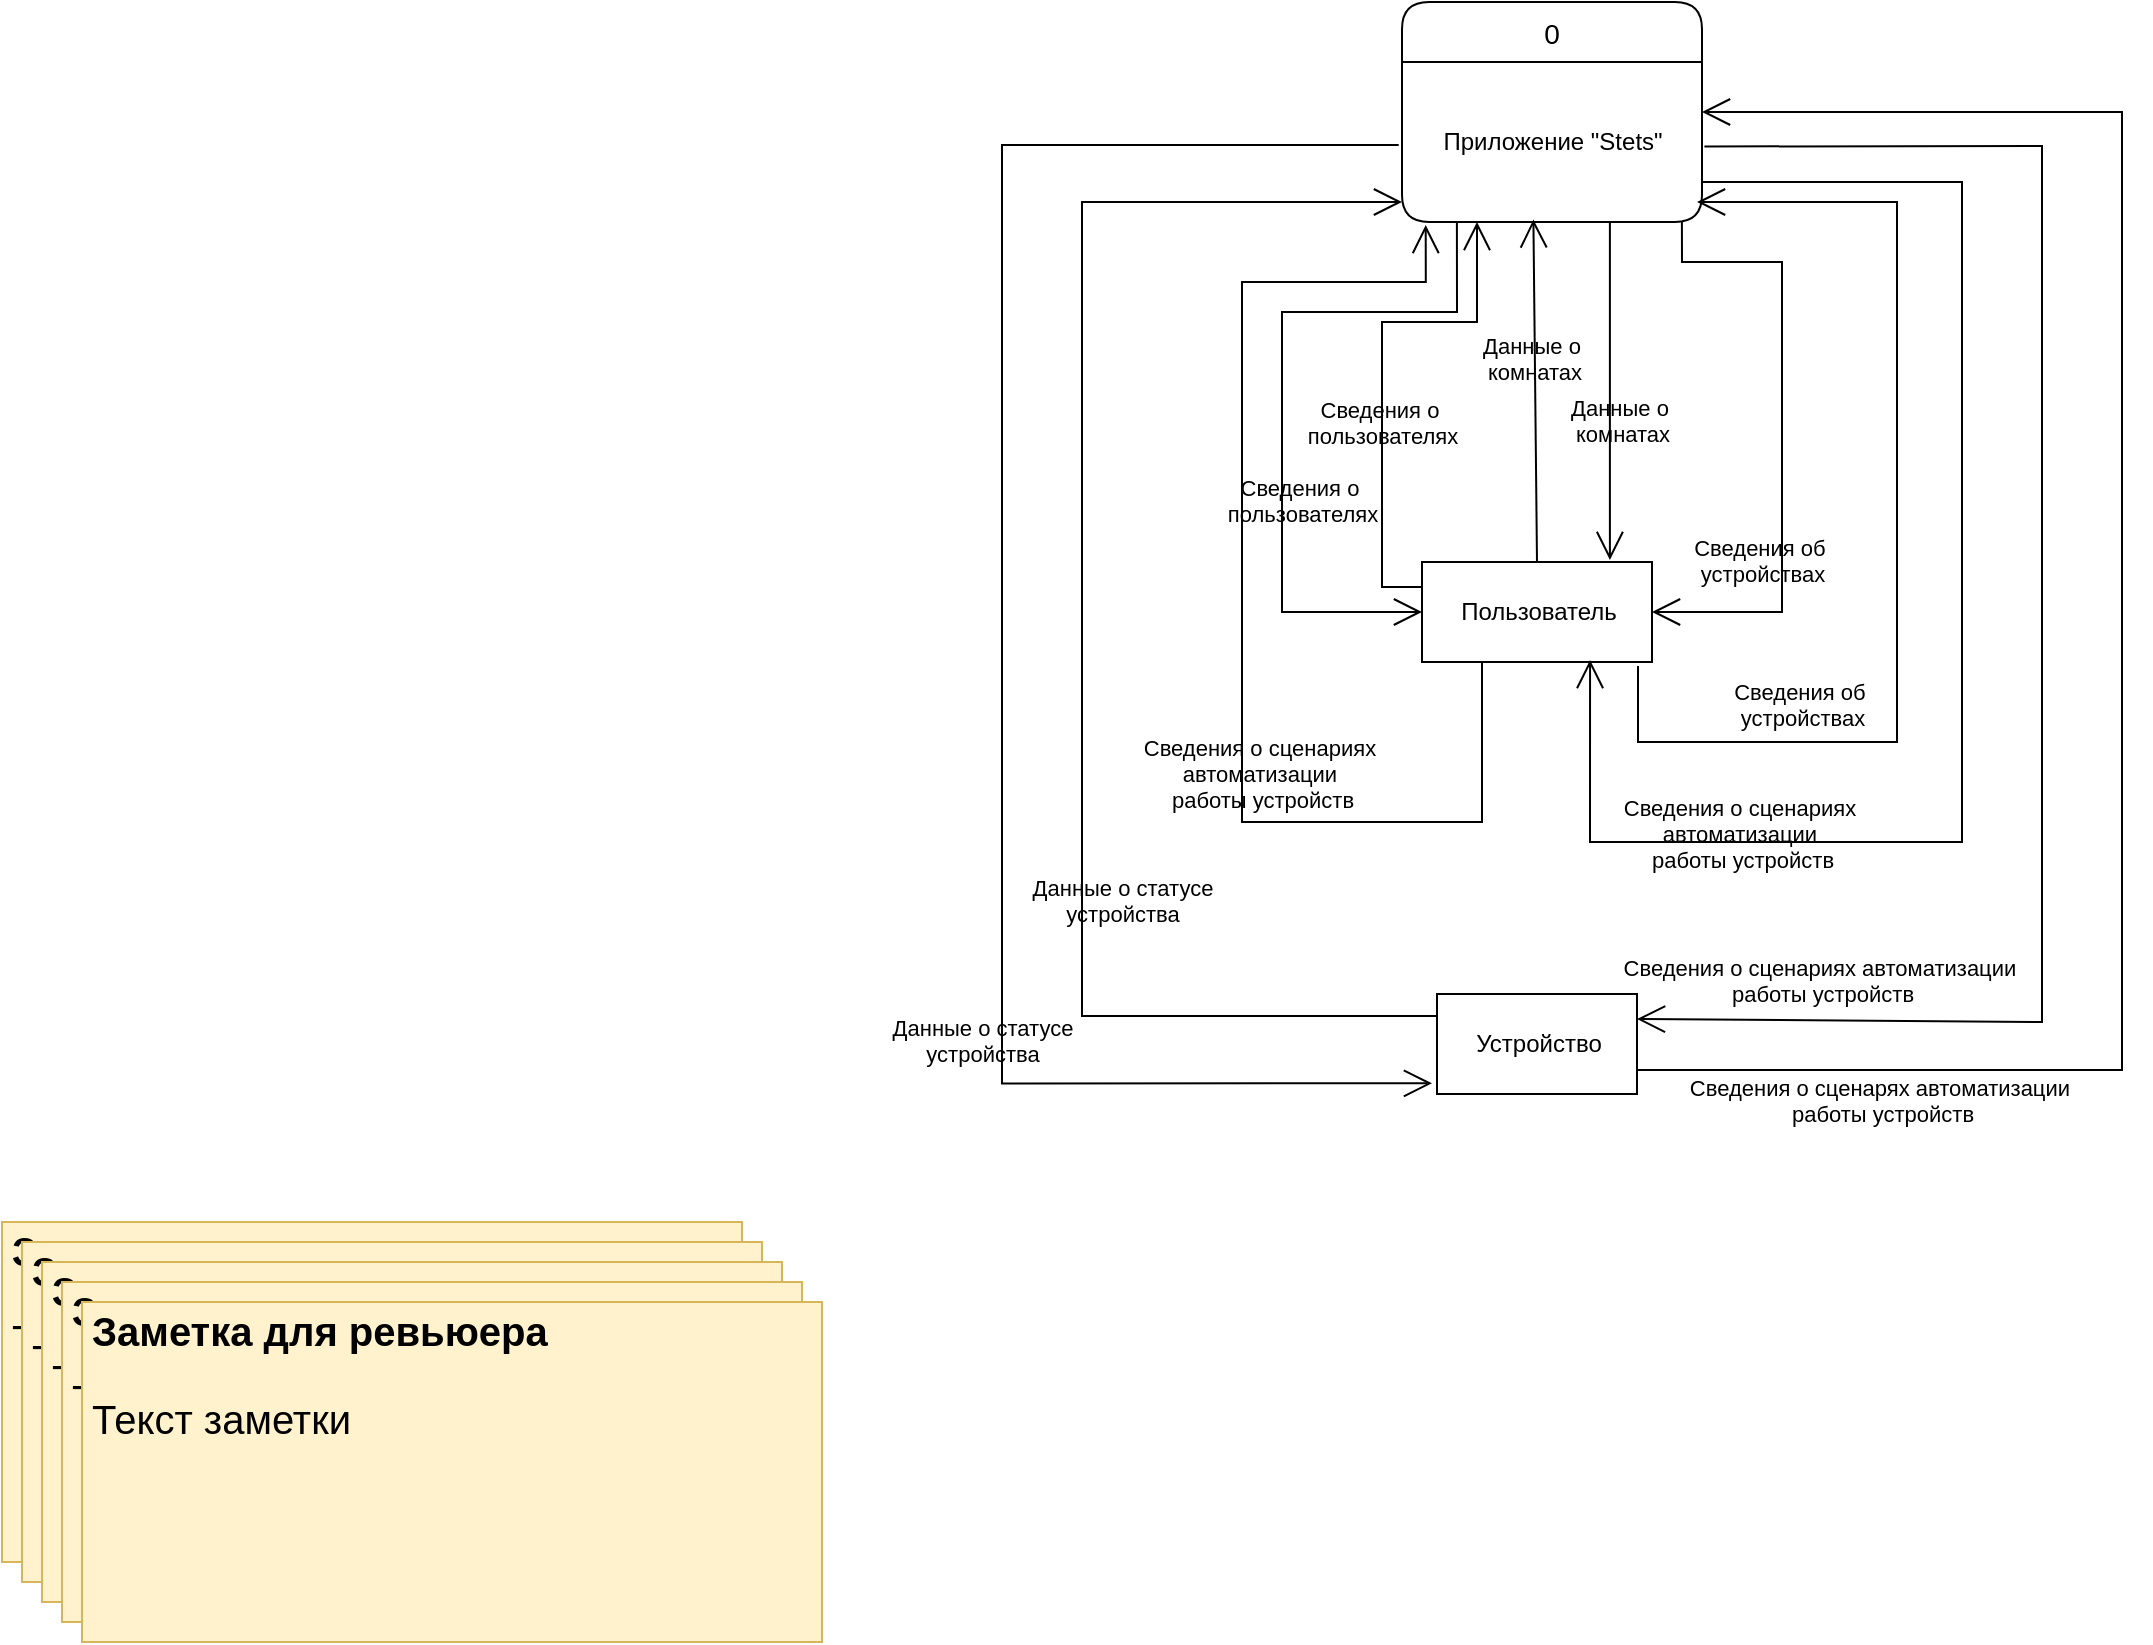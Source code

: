 <mxfile version="22.1.8" type="device" pages="4">
  <diagram name="DFD контекстная" id="ZBcnxafZH-ueTeh2nIAn">
    <mxGraphModel dx="1941" dy="1771" grid="1" gridSize="10" guides="1" tooltips="1" connect="1" arrows="1" fold="1" page="1" pageScale="1" pageWidth="827" pageHeight="1169" math="0" shadow="0">
      <root>
        <mxCell id="0" />
        <mxCell id="1" parent="0" />
        <mxCell id="komNeLyyzliTDDAAMzvB-4" value="Устройство" style="html=1;dashed=0;whitespace=wrap;" parent="1" vertex="1">
          <mxGeometry x="-52.5" y="-564" width="100" height="50" as="geometry" />
        </mxCell>
        <mxCell id="komNeLyyzliTDDAAMzvB-5" value="Пользователь" style="html=1;dashed=0;whitespace=wrap;" parent="1" vertex="1">
          <mxGeometry x="-60" y="-780" width="115" height="50" as="geometry" />
        </mxCell>
        <mxCell id="komNeLyyzliTDDAAMzvB-9" value="&lt;h1 style=&quot;font-size: 20px;&quot;&gt;&lt;font style=&quot;font-size: 20px;&quot;&gt;Заметка для ревьюера&lt;/font&gt;&lt;/h1&gt;&lt;p style=&quot;font-size: 20px;&quot;&gt;&lt;font style=&quot;font-size: 20px;&quot;&gt;Текст заметки&lt;/font&gt;&lt;/p&gt;" style="text;html=1;strokeColor=#d6b656;fillColor=#fff2cc;spacing=5;spacingTop=-20;whiteSpace=wrap;overflow=hidden;rounded=0;fontSize=20;" parent="1" vertex="1">
          <mxGeometry x="-770" y="-450" width="370" height="170" as="geometry" />
        </mxCell>
        <mxCell id="komNeLyyzliTDDAAMzvB-10" value="&lt;h1 style=&quot;font-size: 20px;&quot;&gt;&lt;font style=&quot;font-size: 20px;&quot;&gt;Заметка для ревьюера&lt;/font&gt;&lt;/h1&gt;&lt;p style=&quot;font-size: 20px;&quot;&gt;&lt;font style=&quot;font-size: 20px;&quot;&gt;Текст заметки&lt;/font&gt;&lt;/p&gt;" style="text;html=1;strokeColor=#d6b656;fillColor=#fff2cc;spacing=5;spacingTop=-20;whiteSpace=wrap;overflow=hidden;rounded=0;fontSize=20;" parent="1" vertex="1">
          <mxGeometry x="-760" y="-440" width="370" height="170" as="geometry" />
        </mxCell>
        <mxCell id="komNeLyyzliTDDAAMzvB-11" value="&lt;h1 style=&quot;font-size: 20px;&quot;&gt;&lt;font style=&quot;font-size: 20px;&quot;&gt;Заметка для ревьюера&lt;/font&gt;&lt;/h1&gt;&lt;p style=&quot;font-size: 20px;&quot;&gt;&lt;font style=&quot;font-size: 20px;&quot;&gt;Текст заметки&lt;/font&gt;&lt;/p&gt;" style="text;html=1;strokeColor=#d6b656;fillColor=#fff2cc;spacing=5;spacingTop=-20;whiteSpace=wrap;overflow=hidden;rounded=0;fontSize=20;" parent="1" vertex="1">
          <mxGeometry x="-750" y="-430" width="370" height="170" as="geometry" />
        </mxCell>
        <mxCell id="komNeLyyzliTDDAAMzvB-12" value="&lt;h1 style=&quot;font-size: 20px;&quot;&gt;&lt;font style=&quot;font-size: 20px;&quot;&gt;Заметка для ревьюера&lt;/font&gt;&lt;/h1&gt;&lt;p style=&quot;font-size: 20px;&quot;&gt;&lt;font style=&quot;font-size: 20px;&quot;&gt;Текст заметки&lt;/font&gt;&lt;/p&gt;" style="text;html=1;strokeColor=#d6b656;fillColor=#fff2cc;spacing=5;spacingTop=-20;whiteSpace=wrap;overflow=hidden;rounded=0;fontSize=20;" parent="1" vertex="1">
          <mxGeometry x="-740" y="-420" width="370" height="170" as="geometry" />
        </mxCell>
        <mxCell id="komNeLyyzliTDDAAMzvB-13" value="&lt;h1 style=&quot;font-size: 20px;&quot;&gt;&lt;font style=&quot;font-size: 20px;&quot;&gt;Заметка для ревьюера&lt;/font&gt;&lt;/h1&gt;&lt;p style=&quot;font-size: 20px;&quot;&gt;&lt;font style=&quot;font-size: 20px;&quot;&gt;Текст заметки&lt;/font&gt;&lt;/p&gt;" style="text;html=1;strokeColor=#d6b656;fillColor=#fff2cc;spacing=5;spacingTop=-20;whiteSpace=wrap;overflow=hidden;rounded=0;fontSize=20;" parent="1" vertex="1">
          <mxGeometry x="-730" y="-410" width="370" height="170" as="geometry" />
        </mxCell>
        <mxCell id="rhUK0AfXt017CsrgmApv-1" value="0" style="swimlane;childLayout=stackLayout;horizontal=1;startSize=30;horizontalStack=0;rounded=1;fontSize=14;fontStyle=0;strokeWidth=1;resizeParent=0;resizeLast=1;shadow=0;dashed=0;align=center;fillColor=#FFFFFF;" parent="1" vertex="1">
          <mxGeometry x="-70" y="-1060" width="150" height="110" as="geometry" />
        </mxCell>
        <mxCell id="2zmt0uUwI6XW6lC0zx8Q-1" value="Приложение &quot;Stets&quot;" style="text;html=1;align=center;verticalAlign=middle;resizable=0;points=[];autosize=1;strokeColor=none;fillColor=none;" parent="rhUK0AfXt017CsrgmApv-1" vertex="1">
          <mxGeometry y="30" width="150" height="80" as="geometry" />
        </mxCell>
        <mxCell id="TUv_24GLL3CO0skYTIYS-2" value="&lt;div&gt;Данные о&amp;nbsp;&lt;/div&gt;&lt;div&gt;комнатах&lt;/div&gt;" style="edgeStyle=none;html=1;endArrow=open;endSize=12;verticalAlign=top;labelBackgroundColor=none;rounded=0;entryX=0.438;entryY=0.984;entryDx=0;entryDy=0;entryPerimeter=0;exitX=0.5;exitY=0;exitDx=0;exitDy=0;" parent="1" source="komNeLyyzliTDDAAMzvB-5" target="2zmt0uUwI6XW6lC0zx8Q-1" edge="1">
          <mxGeometry x="0.411" width="160" relative="1" as="geometry">
            <mxPoint x="-15" y="-780" as="sourcePoint" />
            <mxPoint x="-30" y="-950" as="targetPoint" />
            <Array as="points" />
            <mxPoint as="offset" />
          </mxGeometry>
        </mxCell>
        <mxCell id="TUv_24GLL3CO0skYTIYS-5" value="&lt;div&gt;Данные о&amp;nbsp;&lt;/div&gt;&lt;div&gt;комнатах&lt;/div&gt;" style="edgeStyle=none;html=1;endArrow=open;endSize=12;verticalAlign=top;labelBackgroundColor=none;rounded=0;exitX=0.693;exitY=1;exitDx=0;exitDy=0;exitPerimeter=0;entryX=0.817;entryY=-0.02;entryDx=0;entryDy=0;entryPerimeter=0;" parent="1" source="2zmt0uUwI6XW6lC0zx8Q-1" target="komNeLyyzliTDDAAMzvB-5" edge="1">
          <mxGeometry x="-0.053" y="6" width="160" relative="1" as="geometry">
            <mxPoint x="50" y="-950" as="sourcePoint" />
            <mxPoint x="30" y="-780" as="targetPoint" />
            <mxPoint as="offset" />
          </mxGeometry>
        </mxCell>
        <mxCell id="TUv_24GLL3CO0skYTIYS-6" value="&lt;div&gt;Данные о статусе &lt;br&gt;&lt;/div&gt;&lt;div&gt;устройства&lt;/div&gt;" style="edgeStyle=orthogonalEdgeStyle;html=1;endArrow=open;endSize=12;verticalAlign=top;labelBackgroundColor=none;rounded=0;entryX=-0.025;entryY=0.893;entryDx=0;entryDy=0;entryPerimeter=0;exitX=-0.011;exitY=0.519;exitDx=0;exitDy=0;exitPerimeter=0;" parent="1" source="2zmt0uUwI6XW6lC0zx8Q-1" target="komNeLyyzliTDDAAMzvB-4" edge="1">
          <mxGeometry x="0.421" y="-10" width="160" relative="1" as="geometry">
            <mxPoint x="-270" y="-930" as="sourcePoint" />
            <mxPoint x="-100" y="-490" as="targetPoint" />
            <mxPoint as="offset" />
            <Array as="points">
              <mxPoint x="-270" y="-988" />
              <mxPoint x="-270" y="-519" />
            </Array>
          </mxGeometry>
        </mxCell>
        <mxCell id="TUv_24GLL3CO0skYTIYS-7" value="&lt;div&gt;Данные о статусе&lt;br&gt;&lt;/div&gt;&lt;div&gt;устройства&lt;/div&gt;" style="edgeStyle=orthogonalEdgeStyle;html=1;endArrow=open;endSize=12;verticalAlign=top;labelBackgroundColor=none;rounded=0;entryX=0;entryY=0.5;entryDx=0;entryDy=0;exitX=0;exitY=0.25;exitDx=0;exitDy=0;" parent="1" source="komNeLyyzliTDDAAMzvB-4" edge="1">
          <mxGeometry x="-0.314" y="-20" width="160" relative="1" as="geometry">
            <mxPoint x="-80" y="-560" as="sourcePoint" />
            <mxPoint x="-70" y="-960" as="targetPoint" />
            <mxPoint as="offset" />
            <Array as="points">
              <mxPoint x="-52" y="-553" />
              <mxPoint x="-230" y="-553" />
              <mxPoint x="-230" y="-960" />
            </Array>
          </mxGeometry>
        </mxCell>
        <mxCell id="2zmt0uUwI6XW6lC0zx8Q-2" value="&lt;div&gt;Сведения о&amp;nbsp;&lt;/div&gt;&lt;div&gt;пользователях&lt;/div&gt;" style="edgeStyle=orthogonalEdgeStyle;html=1;endArrow=open;endSize=12;verticalAlign=top;labelBackgroundColor=none;rounded=0;entryX=0.25;entryY=1;entryDx=0;entryDy=0;exitX=0;exitY=0.25;exitDx=0;exitDy=0;" parent="1" source="komNeLyyzliTDDAAMzvB-5" target="rhUK0AfXt017CsrgmApv-1" edge="1">
          <mxGeometry x="-0.025" width="160" relative="1" as="geometry">
            <mxPoint x="-100" y="-820" as="sourcePoint" />
            <mxPoint x="-52.5" y="-950" as="targetPoint" />
            <mxPoint as="offset" />
            <Array as="points">
              <mxPoint x="-80" y="-767" />
              <mxPoint x="-80" y="-900" />
              <mxPoint x="-32" y="-900" />
            </Array>
          </mxGeometry>
        </mxCell>
        <mxCell id="2zmt0uUwI6XW6lC0zx8Q-3" value="&lt;div&gt;Сведения о&amp;nbsp;&lt;/div&gt;&lt;div&gt;пользователях&lt;/div&gt;" style="edgeStyle=orthogonalEdgeStyle;html=1;endArrow=open;endSize=12;verticalAlign=top;labelBackgroundColor=none;rounded=0;exitX=0.183;exitY=0.998;exitDx=0;exitDy=0;exitPerimeter=0;entryX=0;entryY=0.5;entryDx=0;entryDy=0;" parent="1" source="2zmt0uUwI6XW6lC0zx8Q-1" target="komNeLyyzliTDDAAMzvB-5" edge="1">
          <mxGeometry x="0.178" y="10" width="160" relative="1" as="geometry">
            <mxPoint x="-80.95" y="-940" as="sourcePoint" />
            <mxPoint x="-60" y="-745" as="targetPoint" />
            <mxPoint as="offset" />
            <Array as="points">
              <mxPoint x="-43" y="-905" />
              <mxPoint x="-130" y="-905" />
              <mxPoint x="-130" y="-755" />
            </Array>
          </mxGeometry>
        </mxCell>
        <mxCell id="2zmt0uUwI6XW6lC0zx8Q-5" value="&lt;div&gt;Сведения о сценариях автоматизации&amp;nbsp;&lt;/div&gt;&lt;div&gt;работы устройств&lt;/div&gt;" style="edgeStyle=none;html=1;endArrow=open;endSize=12;verticalAlign=top;labelBackgroundColor=none;rounded=0;entryX=1;entryY=0.25;entryDx=0;entryDy=0;exitX=1.008;exitY=0.528;exitDx=0;exitDy=0;exitPerimeter=0;" parent="1" source="2zmt0uUwI6XW6lC0zx8Q-1" target="komNeLyyzliTDDAAMzvB-4" edge="1">
          <mxGeometry x="0.772" y="-39" width="160" relative="1" as="geometry">
            <mxPoint x="250" y="-980" as="sourcePoint" />
            <mxPoint x="80" y="-820" as="targetPoint" />
            <mxPoint as="offset" />
            <Array as="points">
              <mxPoint x="250" y="-988" />
              <mxPoint x="250" y="-550" />
            </Array>
          </mxGeometry>
        </mxCell>
        <mxCell id="2zmt0uUwI6XW6lC0zx8Q-6" value="&lt;div&gt;Сведения об&amp;nbsp;&lt;/div&gt;&lt;div&gt;устройствах&lt;/div&gt;" style="edgeStyle=none;html=1;endArrow=open;endSize=12;verticalAlign=top;labelBackgroundColor=none;rounded=0;exitX=0.933;exitY=1;exitDx=0;exitDy=0;entryX=1;entryY=0.5;entryDx=0;entryDy=0;exitPerimeter=0;" parent="1" source="2zmt0uUwI6XW6lC0zx8Q-1" target="komNeLyyzliTDDAAMzvB-5" edge="1">
          <mxGeometry x="0.29" y="-10" width="160" relative="1" as="geometry">
            <mxPoint x="161" y="-768" as="sourcePoint" />
            <mxPoint x="160" y="-950" as="targetPoint" />
            <mxPoint as="offset" />
            <Array as="points">
              <mxPoint x="70" y="-930" />
              <mxPoint x="120" y="-930" />
              <mxPoint x="120" y="-755" />
            </Array>
          </mxGeometry>
        </mxCell>
        <mxCell id="2zmt0uUwI6XW6lC0zx8Q-7" value="&lt;div&gt;Сведения о сценариях&amp;nbsp;&lt;/div&gt;&lt;div&gt;автоматизации&amp;nbsp;&lt;/div&gt;&lt;div&gt;работы устройств&lt;/div&gt;" style="edgeStyle=orthogonalEdgeStyle;html=1;endArrow=open;endSize=12;verticalAlign=top;labelBackgroundColor=none;rounded=0;entryX=0.122;entryY=1.02;entryDx=0;entryDy=0;entryPerimeter=0;" parent="1" edge="1">
          <mxGeometry x="0.553" y="-30" width="160" relative="1" as="geometry">
            <mxPoint x="80" y="-980" as="sourcePoint" />
            <mxPoint x="24.03" y="-731" as="targetPoint" />
            <mxPoint as="offset" />
            <Array as="points">
              <mxPoint x="80" y="-970" />
              <mxPoint x="210" y="-970" />
              <mxPoint x="210" y="-640" />
              <mxPoint x="24" y="-640" />
            </Array>
          </mxGeometry>
        </mxCell>
        <mxCell id="2zmt0uUwI6XW6lC0zx8Q-8" value="&lt;div&gt;Сведения об&amp;nbsp;&lt;/div&gt;&lt;div&gt;устройствах&lt;/div&gt;" style="edgeStyle=orthogonalEdgeStyle;html=1;endArrow=open;endSize=12;verticalAlign=top;labelBackgroundColor=none;rounded=0;" parent="1" edge="1">
          <mxGeometry x="-0.553" y="38" width="160" relative="1" as="geometry">
            <mxPoint x="48" y="-728" as="sourcePoint" />
            <mxPoint x="77.5" y="-960" as="targetPoint" />
            <mxPoint as="offset" />
            <Array as="points">
              <mxPoint x="47.5" y="-728" />
              <mxPoint x="47.5" y="-690" />
              <mxPoint x="177.5" y="-690" />
              <mxPoint x="177.5" y="-960" />
            </Array>
          </mxGeometry>
        </mxCell>
        <mxCell id="cclNedtX-e4CRMRb0ruf-1" value="&lt;div&gt;Сведения о сценарях автоматизации&amp;nbsp;&lt;/div&gt;&lt;div&gt;работы устройств&lt;/div&gt;" style="edgeStyle=none;html=1;endArrow=open;endSize=12;verticalAlign=top;labelBackgroundColor=none;rounded=0;entryX=1;entryY=0.5;entryDx=0;entryDy=0;" parent="1" target="rhUK0AfXt017CsrgmApv-1" edge="1">
          <mxGeometry x="-0.737" y="4" width="160" relative="1" as="geometry">
            <mxPoint x="47.5" y="-526" as="sourcePoint" />
            <mxPoint x="100" y="-1020" as="targetPoint" />
            <mxPoint as="offset" />
            <Array as="points">
              <mxPoint x="290" y="-526" />
              <mxPoint x="290" y="-1005" />
            </Array>
          </mxGeometry>
        </mxCell>
        <mxCell id="bqVEvRp8c5GW9fJH-yUu-2" value="&lt;div&gt;Сведения о сценариях&amp;nbsp;&lt;/div&gt;&lt;div&gt;автоматизации&amp;nbsp;&lt;/div&gt;&lt;div&gt;работы устройств&lt;/div&gt;" style="edgeStyle=orthogonalEdgeStyle;html=1;endArrow=open;endSize=12;verticalAlign=top;labelBackgroundColor=none;rounded=0;entryX=0.079;entryY=1.019;entryDx=0;entryDy=0;entryPerimeter=0;exitX=0.25;exitY=1;exitDx=0;exitDy=0;" parent="1" source="komNeLyyzliTDDAAMzvB-5" target="2zmt0uUwI6XW6lC0zx8Q-1" edge="1">
          <mxGeometry x="-0.15" y="-10" width="160" relative="1" as="geometry">
            <mxPoint x="-30" y="-700" as="sourcePoint" />
            <mxPoint x="-70" y="-930" as="targetPoint" />
            <mxPoint as="offset" />
            <Array as="points">
              <mxPoint x="-30" y="-730" />
              <mxPoint x="-30" y="-650" />
              <mxPoint x="-150" y="-650" />
              <mxPoint x="-150" y="-920" />
              <mxPoint x="-58" y="-920" />
            </Array>
          </mxGeometry>
        </mxCell>
      </root>
    </mxGraphModel>
  </diagram>
  <diagram name="DFD логические" id="3TGKHFUe73J0Ve4-S2-0">
    <mxGraphModel dx="1941" dy="1771" grid="1" gridSize="10" guides="1" tooltips="1" connect="1" arrows="1" fold="1" page="1" pageScale="1" pageWidth="827" pageHeight="1169" math="0" shadow="0">
      <root>
        <mxCell id="0" />
        <mxCell id="1" parent="0" />
        <mxCell id="a9Sl7O8uez9xCAdCzFx1-50" value="Пользователь" style="html=1;fontSize=11;" parent="1" vertex="1">
          <mxGeometry x="-365.06" y="-510.04" width="110" height="50" as="geometry" />
        </mxCell>
        <mxCell id="a9Sl7O8uez9xCAdCzFx1-55" value="Устройства" style="html=1;fontSize=11;" parent="1" vertex="1">
          <mxGeometry x="320" y="-570.04" width="110" height="50" as="geometry" />
        </mxCell>
        <mxCell id="JQqJk8gsrpiBfC45wu2H-2" value="&lt;h1 style=&quot;font-size: 20px;&quot;&gt;&lt;font style=&quot;font-size: 20px;&quot;&gt;Заметка для ревьюера&lt;/font&gt;&lt;/h1&gt;&lt;p style=&quot;font-size: 20px;&quot;&gt;&lt;font style=&quot;font-size: 20px;&quot;&gt;Текст заметки&lt;/font&gt;&lt;/p&gt;" style="text;html=1;strokeColor=#d6b656;fillColor=#fff2cc;spacing=5;spacingTop=-20;whiteSpace=wrap;overflow=hidden;rounded=0;fontSize=20;" parent="1" vertex="1">
          <mxGeometry x="-770" y="-410" width="370" height="170" as="geometry" />
        </mxCell>
        <mxCell id="JQqJk8gsrpiBfC45wu2H-3" value="&lt;h1 style=&quot;font-size: 20px;&quot;&gt;&lt;font style=&quot;font-size: 20px;&quot;&gt;Заметка для ревьюера&lt;/font&gt;&lt;/h1&gt;&lt;p style=&quot;font-size: 20px;&quot;&gt;&lt;font style=&quot;font-size: 20px;&quot;&gt;Текст заметки&lt;/font&gt;&lt;/p&gt;" style="text;html=1;strokeColor=#d6b656;fillColor=#fff2cc;spacing=5;spacingTop=-20;whiteSpace=wrap;overflow=hidden;rounded=0;fontSize=20;" parent="1" vertex="1">
          <mxGeometry x="-760" y="-400" width="370" height="170" as="geometry" />
        </mxCell>
        <mxCell id="JQqJk8gsrpiBfC45wu2H-4" value="&lt;h1 style=&quot;font-size: 20px;&quot;&gt;&lt;font style=&quot;font-size: 20px;&quot;&gt;Заметка для ревьюера&lt;/font&gt;&lt;/h1&gt;&lt;p style=&quot;font-size: 20px;&quot;&gt;&lt;font style=&quot;font-size: 20px;&quot;&gt;Текст заметки&lt;/font&gt;&lt;/p&gt;" style="text;html=1;strokeColor=#d6b656;fillColor=#fff2cc;spacing=5;spacingTop=-20;whiteSpace=wrap;overflow=hidden;rounded=0;fontSize=20;" parent="1" vertex="1">
          <mxGeometry x="-750" y="-390" width="370" height="170" as="geometry" />
        </mxCell>
        <mxCell id="JQqJk8gsrpiBfC45wu2H-5" value="&lt;h1 style=&quot;font-size: 20px;&quot;&gt;&lt;font style=&quot;font-size: 20px;&quot;&gt;Заметка для ревьюера&lt;/font&gt;&lt;/h1&gt;&lt;p style=&quot;font-size: 20px;&quot;&gt;&lt;font style=&quot;font-size: 20px;&quot;&gt;Текст заметки&lt;/font&gt;&lt;/p&gt;" style="text;html=1;strokeColor=#d6b656;fillColor=#fff2cc;spacing=5;spacingTop=-20;whiteSpace=wrap;overflow=hidden;rounded=0;fontSize=20;" parent="1" vertex="1">
          <mxGeometry x="-740" y="-380" width="370" height="170" as="geometry" />
        </mxCell>
        <mxCell id="TyFQIvKSNbhwDLeUT2OL-1" value="1" style="swimlane;childLayout=stackLayout;horizontal=1;startSize=30;horizontalStack=0;rounded=1;fontSize=14;fontStyle=0;strokeWidth=1;resizeParent=0;resizeLast=1;shadow=0;dashed=0;align=center;fillColor=#FFFFFF;" parent="1" vertex="1">
          <mxGeometry x="-390" y="-834.5" width="150" height="110" as="geometry" />
        </mxCell>
        <mxCell id="TyFQIvKSNbhwDLeUT2OL-2" value="Управление &#xa;учетной записью&#xa; пользователя" style="align=center;strokeColor=none;fillColor=none;spacingLeft=4;fontSize=12;verticalAlign=middle;resizable=0;rotatable=0;part=1;" parent="TyFQIvKSNbhwDLeUT2OL-1" vertex="1">
          <mxGeometry y="30" width="150" height="80" as="geometry" />
        </mxCell>
        <mxCell id="YQQy5V_FMgmYfQe--kPU-1" value="&lt;div&gt;Форма вывода&lt;br&gt;&lt;/div&gt;Данные о комнатах" style="edgeStyle=orthogonalEdgeStyle;html=1;endArrow=open;endSize=12;verticalAlign=top;labelBackgroundColor=none;rounded=0;exitX=0.201;exitY=1.02;exitDx=0;exitDy=0;exitPerimeter=0;entryX=0.995;entryY=0.414;entryDx=0;entryDy=0;entryPerimeter=0;" parent="1" target="a9Sl7O8uez9xCAdCzFx1-50" edge="1">
          <mxGeometry x="-0.68" y="10" width="160" relative="1" as="geometry">
            <mxPoint x="100.15" y="-724.5" as="sourcePoint" />
            <mxPoint x="-250" y="-490" as="targetPoint" />
            <mxPoint as="offset" />
            <Array as="points">
              <mxPoint x="100" y="-698" />
              <mxPoint x="60" y="-698" />
              <mxPoint x="60" y="-489" />
            </Array>
          </mxGeometry>
        </mxCell>
        <mxCell id="YQQy5V_FMgmYfQe--kPU-2" value="&lt;div&gt;Форма ввода&lt;br&gt;&lt;/div&gt;&lt;div&gt;Сведения о статусе&amp;nbsp;&lt;/div&gt;&lt;div&gt;устройства&lt;/div&gt;" style="edgeStyle=orthogonalEdgeStyle;html=1;endArrow=open;endSize=12;verticalAlign=top;labelBackgroundColor=none;rounded=0;entryX=0.544;entryY=0.98;entryDx=0;entryDy=0;entryPerimeter=0;" parent="1" edge="1">
          <mxGeometry x="0.538" y="-16" width="160" relative="1" as="geometry">
            <mxPoint x="414" y="-570.04" as="sourcePoint" />
            <mxPoint x="414.6" y="-726.14" as="targetPoint" />
            <mxPoint as="offset" />
            <Array as="points">
              <mxPoint x="414" y="-620.04" />
            </Array>
          </mxGeometry>
        </mxCell>
        <mxCell id="YQQy5V_FMgmYfQe--kPU-6" value="&lt;div&gt;Форма ввода&lt;br&gt;&lt;/div&gt;&lt;div&gt;Сведения о&amp;nbsp;&lt;/div&gt;&lt;div&gt;пользователях&lt;/div&gt;" style="edgeStyle=orthogonalEdgeStyle;html=1;endArrow=open;endSize=12;verticalAlign=top;labelBackgroundColor=none;rounded=0;entryX=0.464;entryY=1.038;entryDx=0;entryDy=0;entryPerimeter=0;" parent="1" source="a9Sl7O8uez9xCAdCzFx1-50" target="TyFQIvKSNbhwDLeUT2OL-2" edge="1">
          <mxGeometry x="0.892" y="10" width="160" relative="1" as="geometry">
            <mxPoint x="-90" y="-636.8" as="sourcePoint" />
            <mxPoint x="-320" y="-704.5" as="targetPoint" />
            <mxPoint as="offset" />
            <Array as="points">
              <mxPoint x="-320" y="-596.5" />
            </Array>
          </mxGeometry>
        </mxCell>
        <mxCell id="Zyh3H8FYmq4xcjnxFiKj-3" value="&lt;div&gt;Форма вывода&lt;br&gt;&lt;/div&gt;&lt;div&gt;Сведения об&amp;nbsp;&lt;/div&gt;&lt;div&gt;устройствах&lt;/div&gt;" style="edgeStyle=orthogonalEdgeStyle;html=1;endArrow=open;endSize=12;verticalAlign=top;labelBackgroundColor=none;rounded=0;exitX=0.194;exitY=1.006;exitDx=0;exitDy=0;exitPerimeter=0;entryX=0.988;entryY=0.094;entryDx=0;entryDy=0;entryPerimeter=0;" parent="1" source="i30u3QJIeOBKBD1oavNI-115" target="a9Sl7O8uez9xCAdCzFx1-50" edge="1">
          <mxGeometry x="-0.132" y="-35" width="160" relative="1" as="geometry">
            <mxPoint x="-249.34" y="-724.5" as="sourcePoint" />
            <mxPoint x="-250.0" y="-509.99" as="targetPoint" />
            <mxPoint as="offset" />
            <Array as="points">
              <mxPoint x="329" y="-723" />
              <mxPoint x="330" y="-723" />
              <mxPoint x="330" y="-680" />
              <mxPoint x="290" y="-680" />
              <mxPoint x="290" y="-505" />
            </Array>
          </mxGeometry>
        </mxCell>
        <mxCell id="DY8u-QS7H1mhDvQWpOhR-1" value="&lt;div&gt;Форма вывода&lt;br&gt;&lt;/div&gt;&lt;div&gt;Сведения о&amp;nbsp;&lt;/div&gt;&lt;div&gt;пользователях&lt;/div&gt;" style="edgeStyle=orthogonalEdgeStyle;html=1;endArrow=open;endSize=12;verticalAlign=top;labelBackgroundColor=none;rounded=0;exitX=0.011;exitY=0.904;exitDx=0;exitDy=0;exitPerimeter=0;entryX=0.129;entryY=-0.036;entryDx=0;entryDy=0;entryPerimeter=0;" parent="1" target="a9Sl7O8uez9xCAdCzFx1-50" edge="1">
          <mxGeometry x="0.036" y="-10" width="160" relative="1" as="geometry">
            <mxPoint x="-378.35" y="-724.48" as="sourcePoint" />
            <mxPoint x="-350" y="-530" as="targetPoint" />
            <mxPoint as="offset" />
            <Array as="points">
              <mxPoint x="-380" y="-724" />
              <mxPoint x="-380" y="-534" />
              <mxPoint x="-351" y="-534" />
            </Array>
          </mxGeometry>
        </mxCell>
        <mxCell id="DY8u-QS7H1mhDvQWpOhR-2" value="" style="endArrow=none;dashed=1;html=1;rounded=1;edgeStyle=orthogonalEdgeStyle;" parent="1" edge="1">
          <mxGeometry width="50" height="50" relative="1" as="geometry">
            <mxPoint x="-380.06" y="-450.04" as="sourcePoint" />
            <mxPoint x="-240.06" y="-450.04" as="targetPoint" />
            <Array as="points">
              <mxPoint x="-380.06" y="-520.04" />
              <mxPoint x="-240.06" y="-520.04" />
            </Array>
          </mxGeometry>
        </mxCell>
        <mxCell id="DY8u-QS7H1mhDvQWpOhR-5" value="&lt;div&gt;&lt;span style=&quot;background-color: rgb(255, 255, 255);&quot;&gt;D1 &amp;nbsp;&amp;nbsp;&amp;nbsp; Пользователи&lt;br&gt;&lt;/span&gt;&lt;/div&gt;" style="html=1;dashed=0;whiteSpace=wrap;shape=mxgraph.dfd.dataStoreID;align=left;spacingLeft=3;points=[[0,0],[0.5,0],[1,0],[0,0.5],[1,0.5],[0,1],[0.5,1],[1,1]];rotation=-90;" parent="1" vertex="1">
          <mxGeometry x="-360" y="-1039.28" width="140" height="30" as="geometry" />
        </mxCell>
        <mxCell id="DY8u-QS7H1mhDvQWpOhR-6" value="&lt;div&gt;&lt;span style=&quot;background-color: rgb(255, 255, 255);&quot;&gt;D3&amp;nbsp;&amp;nbsp;&amp;nbsp; Комнаты&lt;/span&gt;&lt;/div&gt;" style="html=1;dashed=0;whiteSpace=wrap;shape=mxgraph.dfd.dataStoreID;align=left;spacingLeft=3;points=[[0,0],[0.5,0],[1,0],[0,0.5],[1,0.5],[0,1],[0.5,1],[1,1]];rotation=-90;" parent="1" vertex="1">
          <mxGeometry x="73" y="-1039.28" width="140" height="30" as="geometry" />
        </mxCell>
        <mxCell id="DY8u-QS7H1mhDvQWpOhR-7" value="&lt;div&gt;&lt;span style=&quot;background-color: rgb(255, 255, 255);&quot;&gt;D4 &amp;nbsp;&amp;nbsp;&amp;nbsp; Устройства&lt;/span&gt;&lt;/div&gt;" style="html=1;dashed=0;whiteSpace=wrap;shape=mxgraph.dfd.dataStoreID;align=left;spacingLeft=3;points=[[0,0],[0.5,0],[1,0],[0,0.5],[1,0.5],[0,1],[0.5,1],[1,1]];rotation=-90;" parent="1" vertex="1">
          <mxGeometry x="330" y="-1039.28" width="141" height="30" as="geometry" />
        </mxCell>
        <mxCell id="DY8u-QS7H1mhDvQWpOhR-11" value="" style="endArrow=none;dashed=1;html=1;rounded=1;edgeStyle=orthogonalEdgeStyle;" parent="1" edge="1">
          <mxGeometry width="50" height="50" relative="1" as="geometry">
            <mxPoint x="440" y="-510" as="sourcePoint" />
            <mxPoint x="310" y="-510" as="targetPoint" />
            <Array as="points">
              <mxPoint x="440" y="-580" />
              <mxPoint x="310" y="-580" />
            </Array>
          </mxGeometry>
        </mxCell>
        <mxCell id="2w-4S5Lkt5LEhi4wVCku-1" value="&lt;div&gt;&lt;span style=&quot;background-color: rgb(255, 255, 255);&quot;&gt;Форма вывода&lt;br&gt;&lt;/span&gt;&lt;/div&gt;&lt;div&gt;&lt;span style=&quot;background-color: rgb(255, 255, 255);&quot;&gt;Сведения о&amp;nbsp;&lt;/span&gt;&lt;/div&gt;&lt;div&gt;&lt;span style=&quot;background-color: rgb(255, 255, 255);&quot;&gt;сценариях автоматизации&lt;br&gt;&lt;/span&gt;&lt;/div&gt;" style="edgeStyle=orthogonalEdgeStyle;html=1;endArrow=open;endSize=12;verticalAlign=top;labelBackgroundColor=none;rounded=0;entryX=1;entryY=0.75;entryDx=0;entryDy=0;" parent="1" target="a9Sl7O8uez9xCAdCzFx1-50" edge="1">
          <mxGeometry x="-0.322" y="-37" width="160" relative="1" as="geometry">
            <mxPoint x="670" y="-720" as="sourcePoint" />
            <mxPoint x="-163" y="-525.8" as="targetPoint" />
            <mxPoint x="-1" as="offset" />
            <Array as="points">
              <mxPoint x="670" y="-472" />
            </Array>
          </mxGeometry>
        </mxCell>
        <mxCell id="2w-4S5Lkt5LEhi4wVCku-2" value="&lt;div&gt;&lt;span style=&quot;background-color: rgb(255, 255, 255);&quot;&gt;Форма ввода&lt;br&gt;&lt;/span&gt;&lt;/div&gt;&lt;div&gt;&lt;span style=&quot;background-color: rgb(255, 255, 255);&quot;&gt;Сведения о&lt;br&gt;&lt;/span&gt;&lt;/div&gt;&lt;span style=&quot;background-color: rgb(255, 255, 255);&quot;&gt;сценариях автоматизации&lt;br&gt;&lt;/span&gt;" style="edgeStyle=orthogonalEdgeStyle;html=1;endArrow=open;endSize=12;verticalAlign=top;labelBackgroundColor=none;rounded=0;exitX=1;exitY=0.5;exitDx=0;exitDy=0;entryX=0.5;entryY=1;entryDx=0;entryDy=0;" parent="1" target="i30u3QJIeOBKBD1oavNI-117" edge="1">
          <mxGeometry x="-0.2" y="20" width="160" relative="1" as="geometry">
            <mxPoint x="430" y="-559.5" as="sourcePoint" />
            <mxPoint x="630" y="-560" as="targetPoint" />
            <mxPoint as="offset" />
            <Array as="points">
              <mxPoint x="635" y="-560" />
            </Array>
          </mxGeometry>
        </mxCell>
        <mxCell id="2w-4S5Lkt5LEhi4wVCku-6" value="" style="endArrow=classic;startArrow=classic;html=1;rounded=0;entryX=-0.003;entryY=0.333;entryDx=0;entryDy=0;entryPerimeter=0;" parent="1" target="DY8u-QS7H1mhDvQWpOhR-7" edge="1">
          <mxGeometry width="50" height="50" relative="1" as="geometry">
            <mxPoint x="396.5" y="-833.78" as="sourcePoint" />
            <mxPoint x="436.5" y="-923.78" as="targetPoint" />
          </mxGeometry>
        </mxCell>
        <mxCell id="2w-4S5Lkt5LEhi4wVCku-7" value="Сведения об устройствах" style="text;html=1;align=center;verticalAlign=middle;whiteSpace=wrap;rounded=0;" parent="1" vertex="1">
          <mxGeometry x="365.5" y="-910" width="70" height="30" as="geometry" />
        </mxCell>
        <mxCell id="2w-4S5Lkt5LEhi4wVCku-8" value="" style="endArrow=classic;startArrow=classic;html=1;rounded=0;entryX=0;entryY=0.5;entryDx=0;entryDy=0;" parent="1" target="DY8u-QS7H1mhDvQWpOhR-6" edge="1">
          <mxGeometry width="50" height="50" relative="1" as="geometry">
            <mxPoint x="143" y="-834.5" as="sourcePoint" />
            <mxPoint x="353" y="-964.28" as="targetPoint" />
          </mxGeometry>
        </mxCell>
        <mxCell id="2w-4S5Lkt5LEhi4wVCku-9" value="Данные о комнатах" style="text;html=1;align=center;verticalAlign=middle;whiteSpace=wrap;rounded=0;" parent="1" vertex="1">
          <mxGeometry x="113" y="-924.5" width="60" height="30" as="geometry" />
        </mxCell>
        <mxCell id="2w-4S5Lkt5LEhi4wVCku-11" value="" style="endArrow=classic;startArrow=classic;html=1;rounded=0;edgeStyle=orthogonalEdgeStyle;exitX=0;exitY=0.5;exitDx=0;exitDy=0;" parent="1" source="DY8u-QS7H1mhDvQWpOhR-5" edge="1">
          <mxGeometry width="50" height="50" relative="1" as="geometry">
            <mxPoint x="-290" y="-950" as="sourcePoint" />
            <mxPoint x="-290" y="-834.5" as="targetPoint" />
            <Array as="points" />
          </mxGeometry>
        </mxCell>
        <mxCell id="2w-4S5Lkt5LEhi4wVCku-12" value="Сведения об учетных записях пользователях" style="text;html=1;align=center;verticalAlign=middle;whiteSpace=wrap;rounded=0;" parent="1" vertex="1">
          <mxGeometry x="-310" y="-904.5" width="70" height="30" as="geometry" />
        </mxCell>
        <mxCell id="2w-4S5Lkt5LEhi4wVCku-14" value="&lt;div&gt;D5 &amp;nbsp;&amp;nbsp;&amp;nbsp; Сценарии&amp;nbsp;&amp;nbsp;&lt;/div&gt;&lt;div&gt;&amp;nbsp;&amp;nbsp;&amp;nbsp;&amp;nbsp;&amp;nbsp;&amp;nbsp;&amp;nbsp;&amp;nbsp;&amp;nbsp; автоматизации&lt;/div&gt;" style="html=1;dashed=0;whiteSpace=wrap;shape=mxgraph.dfd.dataStoreID;align=left;spacingLeft=3;points=[[0,0],[0.5,0],[1,0],[0,0.5],[1,0.5],[0,1],[0.5,1],[1,1]];rotation=-90;" parent="1" vertex="1">
          <mxGeometry x="561" y="-1039.28" width="140" height="30" as="geometry" />
        </mxCell>
        <mxCell id="2w-4S5Lkt5LEhi4wVCku-15" value="" style="endArrow=classic;startArrow=classic;html=1;rounded=0;edgeStyle=orthogonalEdgeStyle;exitX=0.5;exitY=0;exitDx=0;exitDy=0;entryX=-0.009;entryY=0.656;entryDx=0;entryDy=0;entryPerimeter=0;" parent="1" source="i30u3QJIeOBKBD1oavNI-116" target="2w-4S5Lkt5LEhi4wVCku-14" edge="1">
          <mxGeometry width="50" height="50" relative="1" as="geometry">
            <mxPoint x="-823.4" y="-834.72" as="sourcePoint" />
            <mxPoint x="635" y="-950" as="targetPoint" />
            <Array as="points" />
          </mxGeometry>
        </mxCell>
        <mxCell id="2w-4S5Lkt5LEhi4wVCku-16" value="&lt;div&gt;Сведения о сценарииях автоматизации&lt;/div&gt;" style="text;html=1;align=center;verticalAlign=middle;whiteSpace=wrap;rounded=0;" parent="1" vertex="1">
          <mxGeometry x="601" y="-904.5" width="60" height="30" as="geometry" />
        </mxCell>
        <mxCell id="9ChwaLPMnaI0rvDz1kf8-2" value="&lt;div&gt;&lt;span style=&quot;background-color: rgb(255, 255, 255);&quot;&gt;D2 &amp;nbsp;&amp;nbsp; Дом&lt;/span&gt;&lt;/div&gt;" style="html=1;dashed=0;whiteSpace=wrap;shape=mxgraph.dfd.dataStoreID;align=left;spacingLeft=3;points=[[0,0],[0.5,0],[1,0],[0,0.5],[1,0.5],[0,1],[0.5,1],[1,1]];rotation=-90;" parent="1" vertex="1">
          <mxGeometry x="-130" y="-1039.28" width="140" height="30" as="geometry" />
        </mxCell>
        <mxCell id="9ChwaLPMnaI0rvDz1kf8-3" value="" style="endArrow=classic;startArrow=classic;html=1;rounded=0;entryX=0;entryY=0.5;entryDx=0;entryDy=0;exitX=0.667;exitY=0.01;exitDx=0;exitDy=0;exitPerimeter=0;" parent="1" source="i30u3QJIeOBKBD1oavNI-109" target="9ChwaLPMnaI0rvDz1kf8-2" edge="1">
          <mxGeometry width="50" height="50" relative="1" as="geometry">
            <mxPoint x="-61.7" y="-834.5" as="sourcePoint" />
            <mxPoint x="150" y="-964.28" as="targetPoint" />
          </mxGeometry>
        </mxCell>
        <mxCell id="9ChwaLPMnaI0rvDz1kf8-4" value="Сведения о доме" style="text;html=1;align=center;verticalAlign=middle;whiteSpace=wrap;rounded=0;" parent="1" vertex="1">
          <mxGeometry x="-95" y="-934.5" width="60" height="30" as="geometry" />
        </mxCell>
        <mxCell id="QGh1ckllcH9CSfY24ioH-2" value="&lt;div&gt;Форма ввода&lt;br&gt;&lt;/div&gt;Данные о комнатах" style="edgeStyle=orthogonalEdgeStyle;html=1;endArrow=open;endSize=12;verticalAlign=top;labelBackgroundColor=none;rounded=0;entryX=0.697;entryY=1.006;entryDx=0;entryDy=0;entryPerimeter=0;exitX=0.819;exitY=-0.017;exitDx=0;exitDy=0;exitPerimeter=0;" parent="1" source="a9Sl7O8uez9xCAdCzFx1-50" target="i30u3QJIeOBKBD1oavNI-113" edge="1">
          <mxGeometry x="0.712" y="15" width="160" relative="1" as="geometry">
            <mxPoint x="-260" y="-510" as="sourcePoint" />
            <mxPoint x="269.89" y="-629.97" as="targetPoint" />
            <mxPoint as="offset" />
            <Array as="points">
              <mxPoint x="-275" y="-580" />
              <mxPoint x="165" y="-580" />
            </Array>
          </mxGeometry>
        </mxCell>
        <mxCell id="i30u3QJIeOBKBD1oavNI-109" value="2" style="swimlane;childLayout=stackLayout;horizontal=1;startSize=30;horizontalStack=0;rounded=1;fontSize=14;fontStyle=0;strokeWidth=1;resizeParent=0;resizeLast=1;shadow=0;dashed=0;align=center;fillColor=#FFFFFF;" parent="1" vertex="1">
          <mxGeometry x="-160" y="-834.5" width="150" height="110" as="geometry" />
        </mxCell>
        <mxCell id="i30u3QJIeOBKBD1oavNI-110" value="Управление &#xa;домом" style="align=center;strokeColor=none;fillColor=none;spacingLeft=4;fontSize=12;verticalAlign=middle;resizable=0;rotatable=0;part=1;" parent="i30u3QJIeOBKBD1oavNI-109" vertex="1">
          <mxGeometry y="30" width="150" height="80" as="geometry" />
        </mxCell>
        <mxCell id="i30u3QJIeOBKBD1oavNI-112" value="3" style="swimlane;childLayout=stackLayout;horizontal=1;startSize=30;horizontalStack=0;rounded=1;fontSize=14;fontStyle=0;strokeWidth=1;resizeParent=0;resizeLast=1;shadow=0;dashed=0;align=center;fillColor=#FFFFFF;" parent="1" vertex="1">
          <mxGeometry x="60" y="-834.5" width="150" height="110" as="geometry" />
        </mxCell>
        <mxCell id="i30u3QJIeOBKBD1oavNI-113" value="Управление &#xa;комнатой" style="align=center;strokeColor=none;fillColor=none;spacingLeft=4;fontSize=12;verticalAlign=middle;resizable=0;rotatable=0;part=1;" parent="i30u3QJIeOBKBD1oavNI-112" vertex="1">
          <mxGeometry y="30" width="150" height="80" as="geometry" />
        </mxCell>
        <mxCell id="i30u3QJIeOBKBD1oavNI-114" value="4" style="swimlane;childLayout=stackLayout;horizontal=1;startSize=30;horizontalStack=0;rounded=1;fontSize=14;fontStyle=0;strokeWidth=1;resizeParent=0;resizeLast=1;shadow=0;dashed=0;align=center;fillColor=#FFFFFF;" parent="1" vertex="1">
          <mxGeometry x="300" y="-834.5" width="150" height="110" as="geometry" />
        </mxCell>
        <mxCell id="i30u3QJIeOBKBD1oavNI-115" value="Управление &#xa;устройством" style="align=center;strokeColor=none;fillColor=none;spacingLeft=4;fontSize=12;verticalAlign=middle;resizable=0;rotatable=0;part=1;" parent="i30u3QJIeOBKBD1oavNI-114" vertex="1">
          <mxGeometry y="30" width="150" height="80" as="geometry" />
        </mxCell>
        <mxCell id="i30u3QJIeOBKBD1oavNI-116" value="5" style="swimlane;childLayout=stackLayout;horizontal=1;startSize=30;horizontalStack=0;rounded=1;fontSize=14;fontStyle=0;strokeWidth=1;resizeParent=0;resizeLast=1;shadow=0;dashed=0;align=center;fillColor=#FFFFFF;" parent="1" vertex="1">
          <mxGeometry x="560" y="-834.5" width="150" height="110" as="geometry" />
        </mxCell>
        <mxCell id="i30u3QJIeOBKBD1oavNI-117" value="Управление &#xa;сценарием &#xa;автоматизации" style="align=center;strokeColor=none;fillColor=none;spacingLeft=4;fontSize=12;verticalAlign=middle;resizable=0;rotatable=0;part=1;" parent="i30u3QJIeOBKBD1oavNI-116" vertex="1">
          <mxGeometry y="30" width="150" height="80" as="geometry" />
        </mxCell>
        <mxCell id="i30u3QJIeOBKBD1oavNI-120" value="&lt;div&gt;Форма вывода&lt;br&gt;&lt;/div&gt;Данные о доме" style="edgeStyle=orthogonalEdgeStyle;html=1;endArrow=open;endSize=12;verticalAlign=top;labelBackgroundColor=none;rounded=0;exitX=0.201;exitY=1.02;exitDx=0;exitDy=0;exitPerimeter=0;entryX=0.562;entryY=-0.017;entryDx=0;entryDy=0;entryPerimeter=0;" parent="1" target="a9Sl7O8uez9xCAdCzFx1-50" edge="1">
          <mxGeometry x="-0.407" y="-20" width="160" relative="1" as="geometry">
            <mxPoint x="-143.85" y="-724.5" as="sourcePoint" />
            <mxPoint x="-280" y="-510" as="targetPoint" />
            <mxPoint as="offset" />
            <Array as="points">
              <mxPoint x="-144" y="-660" />
              <mxPoint x="-303" y="-660" />
            </Array>
          </mxGeometry>
        </mxCell>
        <mxCell id="i30u3QJIeOBKBD1oavNI-121" value="&lt;div&gt;Форма ввода&lt;br&gt;&lt;/div&gt;Данные о доме" style="edgeStyle=orthogonalEdgeStyle;html=1;endArrow=open;endSize=12;verticalAlign=top;labelBackgroundColor=none;rounded=0;entryX=0.387;entryY=1.015;entryDx=0;entryDy=0;entryPerimeter=0;" parent="1" edge="1">
          <mxGeometry x="-0.213" y="20" width="160" relative="1" as="geometry">
            <mxPoint x="-290" y="-510" as="sourcePoint" />
            <mxPoint x="-121.98" y="-723.35" as="targetPoint" />
            <mxPoint as="offset" />
            <Array as="points">
              <mxPoint x="-290" y="-610" />
              <mxPoint x="-122" y="-610" />
            </Array>
          </mxGeometry>
        </mxCell>
        <mxCell id="i30u3QJIeOBKBD1oavNI-122" value="&lt;div&gt;Форма ввода&lt;br&gt;&lt;/div&gt;&lt;div&gt;Сведения об &lt;br&gt;&lt;/div&gt;&lt;div&gt;устройствах&lt;/div&gt;" style="edgeStyle=orthogonalEdgeStyle;html=1;endArrow=open;endSize=12;verticalAlign=top;labelBackgroundColor=none;rounded=0;entryX=0.544;entryY=0.98;entryDx=0;entryDy=0;entryPerimeter=0;" parent="1" edge="1">
          <mxGeometry x="0.046" y="-10" width="160" relative="1" as="geometry">
            <mxPoint x="340.03" y="-568.4" as="sourcePoint" />
            <mxPoint x="340.63" y="-724.5" as="targetPoint" />
            <mxPoint as="offset" />
            <Array as="points">
              <mxPoint x="340.03" y="-618.4" />
            </Array>
          </mxGeometry>
        </mxCell>
        <mxCell id="i30u3QJIeOBKBD1oavNI-123" value="&lt;div&gt;Форма вывода&lt;br&gt;&lt;/div&gt;&lt;div&gt;Сведения о &lt;br&gt;&lt;/div&gt;&lt;div&gt;статусе устройства&lt;/div&gt;" style="edgeStyle=orthogonalEdgeStyle;html=1;endArrow=open;endSize=12;verticalAlign=top;labelBackgroundColor=none;rounded=0;exitX=0.066;exitY=1.006;exitDx=0;exitDy=0;exitPerimeter=0;entryX=0.913;entryY=-0.031;entryDx=0;entryDy=0;entryPerimeter=0;" parent="1" source="i30u3QJIeOBKBD1oavNI-115" target="a9Sl7O8uez9xCAdCzFx1-50" edge="1">
          <mxGeometry x="0.406" y="-20" width="160" relative="1" as="geometry">
            <mxPoint x="290" y="-740" as="sourcePoint" />
            <mxPoint x="-280" y="-522" as="targetPoint" />
            <mxPoint as="offset" />
            <Array as="points">
              <mxPoint x="310" y="-697" />
              <mxPoint x="266" y="-697" />
              <mxPoint x="266" y="-550" />
              <mxPoint x="-265" y="-550" />
              <mxPoint x="-265" y="-512" />
            </Array>
          </mxGeometry>
        </mxCell>
      </root>
    </mxGraphModel>
  </diagram>
  <diagram name="№1 Нотация Crow&#39;s Foot" id="GEEx83-C-HKRiIT-YQLa">
    <mxGraphModel dx="1114" dy="1771" grid="1" gridSize="10" guides="1" tooltips="1" connect="1" arrows="1" fold="1" page="1" pageScale="1" pageWidth="827" pageHeight="1169" math="0" shadow="0">
      <root>
        <mxCell id="0" />
        <mxCell id="1" parent="0" />
        <mxCell id="JccsWRMxv8UP6R_iEfoV-1" value="Дом" style="swimlane;childLayout=stackLayout;horizontal=1;startSize=30;horizontalStack=0;rounded=1;fontSize=20;fontStyle=1;strokeWidth=2;resizeParent=0;resizeLast=1;shadow=0;dashed=0;align=center;labelBackgroundColor=#FFFFFF;labelBorderColor=none;" parent="1" vertex="1">
          <mxGeometry x="130" y="-970" width="230" height="340" as="geometry">
            <mxRectangle x="400" y="-960" width="100" height="40" as="alternateBounds" />
          </mxGeometry>
        </mxCell>
        <mxCell id="JccsWRMxv8UP6R_iEfoV-2" value="* Комната&#xa;   Название комнаты&#xa;   Тип комнаты   &#xa;   Иконка комнаты&#xa;   Устройство   &#xa;   Модель устройства&#xa;   Код идентификации устройства&#xa;   Название устройства&#xa;   Статус устройства&#xa;   Сценарий   &#xa;   Название сценария   &#xa;   Содержание сценария&#xa;" style="align=left;strokeColor=none;fillColor=none;spacingLeft=4;fontSize=12;verticalAlign=top;resizable=0;rotatable=0;part=1;labelBackgroundColor=#FFFFFF;labelBorderColor=none;" parent="JccsWRMxv8UP6R_iEfoV-1" vertex="1">
          <mxGeometry y="30" width="230" height="310" as="geometry" />
        </mxCell>
        <mxCell id="JccsWRMxv8UP6R_iEfoV-3" value="Пользователь" style="swimlane;childLayout=stackLayout;horizontal=1;startSize=30;horizontalStack=0;rounded=1;fontSize=20;fontStyle=1;strokeWidth=2;resizeParent=0;resizeLast=1;shadow=0;dashed=0;align=center;labelBackgroundColor=#FFFFFF;labelBorderColor=none;" parent="1" vertex="1">
          <mxGeometry x="570" y="-970" width="230" height="160" as="geometry">
            <mxRectangle x="400" y="-960" width="100" height="40" as="alternateBounds" />
          </mxGeometry>
        </mxCell>
        <mxCell id="JccsWRMxv8UP6R_iEfoV-4" value="* Пользователь&#xa;   Имя пользователя&#xa;   e-mail&#xa;   Пароль&#xa;&#xa; " style="align=left;strokeColor=none;fillColor=none;spacingLeft=4;fontSize=12;verticalAlign=top;resizable=0;rotatable=0;part=1;labelBackgroundColor=#FFFFFF;labelBorderColor=none;fontColor=#000000;" parent="JccsWRMxv8UP6R_iEfoV-3" vertex="1">
          <mxGeometry y="30" width="230" height="130" as="geometry" />
        </mxCell>
        <mxCell id="JccsWRMxv8UP6R_iEfoV-5" value="" style="edgeStyle=entityRelationEdgeStyle;fontSize=12;html=1;endArrow=ERoneToMany;startArrow=ERoneToMany;rounded=0;entryX=1.004;entryY=0.045;entryDx=0;entryDy=0;entryPerimeter=0;exitX=0;exitY=0.107;exitDx=0;exitDy=0;exitPerimeter=0;startFill=0;" parent="1" source="JccsWRMxv8UP6R_iEfoV-4" target="JccsWRMxv8UP6R_iEfoV-2" edge="1">
          <mxGeometry width="100" height="100" relative="1" as="geometry">
            <mxPoint x="500" y="-870" as="sourcePoint" />
            <mxPoint x="350" y="-920" as="targetPoint" />
            <Array as="points">
              <mxPoint x="480" y="-926" />
            </Array>
          </mxGeometry>
        </mxCell>
        <mxCell id="JccsWRMxv8UP6R_iEfoV-6" value="&lt;div&gt;&lt;br&gt;&lt;/div&gt;&lt;div&gt;&lt;br&gt;&lt;/div&gt;&lt;div&gt;Принадлежит&lt;/div&gt;" style="text;html=1;strokeColor=none;fillColor=#FFFFFF;spacing=5;spacingTop=-20;whiteSpace=wrap;overflow=hidden;rounded=0;" parent="1" vertex="1">
          <mxGeometry x="420" y="-970" width="90" height="50" as="geometry" />
        </mxCell>
      </root>
    </mxGraphModel>
  </diagram>
  <diagram name="№2. Нормализованная модель" id="AuMJ8U20OcHujh2dIPDq">
    <mxGraphModel dx="1941" dy="1771" grid="1" gridSize="10" guides="1" tooltips="1" connect="1" arrows="1" fold="1" page="1" pageScale="1" pageWidth="827" pageHeight="1169" math="0" shadow="0">
      <root>
        <mxCell id="0" />
        <mxCell id="1" parent="0" />
        <mxCell id="lBkHLa1dKn9pjrk6Zw4l-1" value="&lt;b style=&quot;color: rgb(0, 0, 0); font-family: Helvetica; font-size: 42px; font-style: normal; font-variant-ligatures: normal; font-variant-caps: normal; letter-spacing: normal; orphans: 2; text-align: center; text-indent: 0px; text-transform: none; widows: 2; word-spacing: 0px; -webkit-text-stroke-width: 0px; background-color: rgb(248, 249, 250); text-decoration-thickness: initial; text-decoration-style: initial; text-decoration-color: initial;&quot;&gt;Логическая ER-модель в 1 НФ&lt;/b&gt;" style="text;whiteSpace=wrap;html=1;fontSize=20;" parent="1" vertex="1">
          <mxGeometry x="-120" y="-1150" width="1080" height="80" as="geometry" />
        </mxCell>
        <mxCell id="lBkHLa1dKn9pjrk6Zw4l-2" value="&lt;b style=&quot;color: rgb(0, 0, 0); font-family: Helvetica; font-size: 42px; font-style: normal; font-variant-ligatures: normal; font-variant-caps: normal; letter-spacing: normal; orphans: 2; text-align: center; text-indent: 0px; text-transform: none; widows: 2; word-spacing: 0px; -webkit-text-stroke-width: 0px; background-color: rgb(248, 249, 250); text-decoration-thickness: initial; text-decoration-style: initial; text-decoration-color: initial;&quot;&gt;Логическая ER-модель в 2 НФ&lt;/b&gt;" style="text;whiteSpace=wrap;html=1;fontSize=20;" parent="1" vertex="1">
          <mxGeometry x="-130" y="130" width="1080" height="80" as="geometry" />
        </mxCell>
        <mxCell id="lBkHLa1dKn9pjrk6Zw4l-3" value="&lt;b style=&quot;color: rgb(0, 0, 0); font-family: Helvetica; font-size: 42px; font-style: normal; font-variant-ligatures: normal; font-variant-caps: normal; letter-spacing: normal; orphans: 2; text-align: center; text-indent: 0px; text-transform: none; widows: 2; word-spacing: 0px; -webkit-text-stroke-width: 0px; background-color: rgb(248, 249, 250); text-decoration-thickness: initial; text-decoration-style: initial; text-decoration-color: initial;&quot;&gt;Логическая ER-модель в 3 НФ&lt;/b&gt;" style="text;whiteSpace=wrap;html=1;fontSize=20;" parent="1" vertex="1">
          <mxGeometry x="-156" y="1340" width="1080" height="80" as="geometry" />
        </mxCell>
        <mxCell id="lBkHLa1dKn9pjrk6Zw4l-4" value="&lt;h1 style=&quot;font-size: 20px;&quot;&gt;&lt;font style=&quot;font-size: 20px;&quot;&gt;План нормализации&lt;/font&gt;&lt;/h1&gt;&lt;p style=&quot;font-size: 20px;&quot;&gt;1. Атрибуты &quot;Устройство&quot; и &quot;Сценарий&quot; выделены в отдельную сущность для устранения типа связи &quot;многие ко многим&quot;.&lt;/p&gt;&lt;p style=&quot;font-size: 20px;&quot;&gt;&lt;br&gt;&lt;/p&gt;" style="text;html=1;strokeColor=#d6b656;fillColor=#fff2cc;spacing=5;spacingTop=-20;whiteSpace=wrap;overflow=hidden;rounded=0;fontSize=20;" parent="1" vertex="1">
          <mxGeometry x="-120" y="-1095" width="370" height="185" as="geometry" />
        </mxCell>
        <mxCell id="lBkHLa1dKn9pjrk6Zw4l-5" value="&lt;h1 style=&quot;font-size: 20px;&quot;&gt;&lt;font style=&quot;font-size: 20px;&quot;&gt;План нормализации&lt;/font&gt;&lt;/h1&gt;&lt;p style=&quot;font-size: 20px;&quot;&gt;1. Проведен анализ зависимости атрибутов от первичного ключа. &lt;/p&gt;&lt;p style=&quot;font-size: 20px;&quot;&gt;2.&amp;nbsp; Устранён тип связи &quot;многие ко многим&quot; &lt;/p&gt;" style="text;html=1;strokeColor=#d6b656;fillColor=#fff2cc;spacing=5;spacingTop=-20;whiteSpace=wrap;overflow=hidden;rounded=0;fontSize=20;" parent="1" vertex="1">
          <mxGeometry x="-126" y="200" width="370" height="386" as="geometry" />
        </mxCell>
        <mxCell id="lBkHLa1dKn9pjrk6Zw4l-6" value="&lt;h1 style=&quot;font-size: 20px;&quot;&gt;&lt;font style=&quot;font-size: 20px;&quot;&gt;План нормализации&lt;/font&gt;&lt;/h1&gt;&lt;p style=&quot;font-size: 20px;&quot;&gt;1. Проведен анализ модели на наличие зависимости одного ключевого атрибута сущности от другого неключевого атрибута сущности.&lt;/p&gt;&lt;p style=&quot;font-size: 20px;&quot;&gt;2. В связи с тем, что все атрибуты сущности зависят от первичного ключа, доработка логической модели не проводилась.&lt;br&gt;&lt;/p&gt;" style="text;html=1;strokeColor=#d6b656;fillColor=#fff2cc;spacing=5;spacingTop=-20;whiteSpace=wrap;overflow=hidden;rounded=0;fontSize=20;" parent="1" vertex="1">
          <mxGeometry x="-160" y="1400" width="370" height="300" as="geometry" />
        </mxCell>
        <mxCell id="lBkHLa1dKn9pjrk6Zw4l-7" value="" style="endArrow=classic;html=1;rounded=0;fontSize=20;strokeWidth=10;strokeColor=#006600;" parent="1" edge="1">
          <mxGeometry width="50" height="50" relative="1" as="geometry">
            <mxPoint x="-160" y="-1095" as="sourcePoint" />
            <mxPoint x="-160" y="-485" as="targetPoint" />
          </mxGeometry>
        </mxCell>
        <mxCell id="lBkHLa1dKn9pjrk6Zw4l-8" value="" style="endArrow=classic;html=1;rounded=0;fontSize=20;strokeWidth=10;strokeColor=#006600;" parent="1" edge="1">
          <mxGeometry width="50" height="50" relative="1" as="geometry">
            <mxPoint x="-166" y="200" as="sourcePoint" />
            <mxPoint x="-166" y="810" as="targetPoint" />
          </mxGeometry>
        </mxCell>
        <mxCell id="lBkHLa1dKn9pjrk6Zw4l-9" value="Дом" style="swimlane;childLayout=stackLayout;horizontal=1;startSize=30;horizontalStack=0;rounded=1;fontSize=20;fontStyle=1;strokeWidth=2;resizeParent=0;resizeLast=1;shadow=0;dashed=0;align=center;labelBackgroundColor=#FFFFFF;labelBorderColor=none;" parent="1" vertex="1">
          <mxGeometry x="350" y="-1080" width="230" height="90" as="geometry">
            <mxRectangle x="400" y="-960" width="100" height="40" as="alternateBounds" />
          </mxGeometry>
        </mxCell>
        <mxCell id="lBkHLa1dKn9pjrk6Zw4l-10" value="* Название дома&#xa;      &#xa;    &#xa;&#xa;    &#xa;   &#xa;&#xa;&#xa;" style="align=left;strokeColor=none;fillColor=none;spacingLeft=4;fontSize=12;verticalAlign=top;resizable=0;rotatable=0;part=1;labelBackgroundColor=#FFFFFF;labelBorderColor=none;" parent="lBkHLa1dKn9pjrk6Zw4l-9" vertex="1">
          <mxGeometry y="30" width="230" height="60" as="geometry" />
        </mxCell>
        <mxCell id="lBkHLa1dKn9pjrk6Zw4l-11" value="Устройство" style="swimlane;childLayout=stackLayout;horizontal=1;startSize=30;horizontalStack=0;rounded=1;fontSize=20;fontStyle=1;strokeWidth=2;resizeParent=0;resizeLast=1;shadow=0;dashed=0;align=center;labelBackgroundColor=#FFFFFF;labelBorderColor=none;" parent="1" vertex="1">
          <mxGeometry x="350" y="-700" width="230" height="110" as="geometry">
            <mxRectangle x="400" y="-960" width="100" height="40" as="alternateBounds" />
          </mxGeometry>
        </mxCell>
        <mxCell id="lBkHLa1dKn9pjrk6Zw4l-12" value="* Код идентификации устройства&#xa;   Модель устройства      &#xa;   Статус устройства &#xa;   Название устройства&#xa;   &#xa;  " style="align=left;strokeColor=none;fillColor=none;spacingLeft=4;fontSize=12;verticalAlign=top;resizable=0;rotatable=0;part=1;labelBackgroundColor=#FFFFFF;labelBorderColor=none;fontColor=#000000;" parent="lBkHLa1dKn9pjrk6Zw4l-11" vertex="1">
          <mxGeometry y="30" width="230" height="80" as="geometry" />
        </mxCell>
        <mxCell id="lBkHLa1dKn9pjrk6Zw4l-13" value="Дом пользователя" style="swimlane;childLayout=stackLayout;horizontal=1;startSize=30;horizontalStack=0;rounded=1;fontSize=20;fontStyle=1;strokeWidth=2;resizeParent=0;resizeLast=1;shadow=0;dashed=0;align=center;labelBackgroundColor=#FFFFFF;labelBorderColor=none;" parent="1" vertex="1">
          <mxGeometry x="740" y="-1090" width="230" height="100" as="geometry">
            <mxRectangle x="400" y="-960" width="100" height="40" as="alternateBounds" />
          </mxGeometry>
        </mxCell>
        <mxCell id="lBkHLa1dKn9pjrk6Zw4l-14" value="&lt;div&gt;&amp;nbsp;* Название дома пользователя&lt;br&gt;&amp;nbsp;&amp;nbsp;&amp;nbsp; e-mail&lt;/div&gt;" style="text;whiteSpace=wrap;html=1;" parent="lBkHLa1dKn9pjrk6Zw4l-13" vertex="1">
          <mxGeometry y="30" width="230" height="70" as="geometry" />
        </mxCell>
        <mxCell id="lBkHLa1dKn9pjrk6Zw4l-15" value="" style="fontSize=12;html=1;endArrow=ERoneToMany;startArrow=ERmandOne;rounded=0;" parent="1" edge="1">
          <mxGeometry width="100" height="100" relative="1" as="geometry">
            <mxPoint x="456" y="-990" as="sourcePoint" />
            <mxPoint x="456" y="-890" as="targetPoint" />
          </mxGeometry>
        </mxCell>
        <mxCell id="lBkHLa1dKn9pjrk6Zw4l-16" value="&lt;div align=&quot;center&quot;&gt;&lt;br&gt;&lt;/div&gt;&lt;div align=&quot;center&quot;&gt;&lt;br&gt;&lt;/div&gt;&lt;div align=&quot;center&quot;&gt;Содержит&lt;br&gt;&lt;/div&gt;" style="text;html=1;strokeColor=none;fillColor=#FFFFFF;spacing=5;spacingTop=-20;whiteSpace=wrap;overflow=hidden;rounded=0;align=center;" parent="1" vertex="1">
          <mxGeometry x="420" y="-960" width="90" height="50" as="geometry" />
        </mxCell>
        <mxCell id="lBkHLa1dKn9pjrk6Zw4l-17" value="" style="edgeStyle=entityRelationEdgeStyle;fontSize=12;html=1;endArrow=ERmandOne;startArrow=ERmandOne;rounded=0;endFill=0;" parent="1" edge="1">
          <mxGeometry width="100" height="100" relative="1" as="geometry">
            <mxPoint x="580" y="-1030" as="sourcePoint" />
            <mxPoint x="740" y="-1030" as="targetPoint" />
          </mxGeometry>
        </mxCell>
        <mxCell id="lBkHLa1dKn9pjrk6Zw4l-18" value="&lt;div&gt;&lt;br&gt;&lt;/div&gt;&lt;div&gt;&lt;br&gt;&lt;/div&gt;&lt;div&gt;Принадлежит&lt;/div&gt;" style="text;html=1;strokeColor=none;fillColor=#FFFFFF;spacing=5;spacingTop=-20;whiteSpace=wrap;overflow=hidden;rounded=0;" parent="1" vertex="1">
          <mxGeometry x="620" y="-1070" width="90" height="50" as="geometry" />
        </mxCell>
        <mxCell id="lBkHLa1dKn9pjrk6Zw4l-19" value="Устройство в сценарии" style="swimlane;childLayout=stackLayout;horizontal=1;startSize=30;horizontalStack=0;rounded=1;fontSize=20;fontStyle=1;strokeWidth=2;resizeParent=0;resizeLast=1;shadow=0;dashed=0;align=center;labelBackgroundColor=#FFFFFF;labelBorderColor=none;" parent="1" vertex="1">
          <mxGeometry x="720" y="-690" width="250" height="90" as="geometry">
            <mxRectangle x="400" y="-960" width="100" height="40" as="alternateBounds" />
          </mxGeometry>
        </mxCell>
        <mxCell id="lBkHLa1dKn9pjrk6Zw4l-20" value="* Название устройства&#xa; &#xa;  &#xa;&#xa; " style="align=left;strokeColor=none;fillColor=none;spacingLeft=4;fontSize=12;verticalAlign=top;resizable=0;rotatable=0;part=1;labelBackgroundColor=#FFFFFF;labelBorderColor=none;fontColor=#000000;" parent="lBkHLa1dKn9pjrk6Zw4l-19" vertex="1">
          <mxGeometry y="30" width="250" height="60" as="geometry" />
        </mxCell>
        <mxCell id="vrm3CQ4HI3v00l10_h5a-1" value="" style="edgeStyle=entityRelationEdgeStyle;fontSize=12;html=1;endArrow=ERoneToMany;startArrow=ERmandOne;rounded=0;endFill=0;entryX=1;entryY=0.25;entryDx=0;entryDy=0;exitX=-0.001;exitY=0.178;exitDx=0;exitDy=0;exitPerimeter=0;" parent="1" source="lBkHLa1dKn9pjrk6Zw4l-20" target="lBkHLa1dKn9pjrk6Zw4l-12" edge="1">
          <mxGeometry width="100" height="100" relative="1" as="geometry">
            <mxPoint x="660" y="-610" as="sourcePoint" />
            <mxPoint x="779.08" y="-500.47" as="targetPoint" />
            <Array as="points">
              <mxPoint x="629.08" y="-380.47" />
            </Array>
          </mxGeometry>
        </mxCell>
        <mxCell id="lBkHLa1dKn9pjrk6Zw4l-22" value="&lt;div&gt;&lt;br&gt;&lt;/div&gt;&lt;div&gt;&lt;br&gt;&lt;/div&gt;&lt;div&gt;Принадлежит&lt;/div&gt;" style="text;html=1;strokeColor=none;fillColor=#FFFFFF;spacing=5;spacingTop=-20;whiteSpace=wrap;overflow=hidden;rounded=0;" parent="1" vertex="1">
          <mxGeometry x="610" y="-684" width="90" height="50" as="geometry" />
        </mxCell>
        <mxCell id="Vk4S9DXAyTu1Co-QS_r4-1" value="Пользователь" style="swimlane;childLayout=stackLayout;horizontal=1;startSize=30;horizontalStack=0;rounded=1;fontSize=20;fontStyle=1;strokeWidth=2;resizeParent=0;resizeLast=1;shadow=0;dashed=0;align=center;labelBackgroundColor=#FFFFFF;labelBorderColor=none;" parent="1" vertex="1">
          <mxGeometry x="1130" y="-1090" width="230" height="100" as="geometry">
            <mxRectangle x="400" y="-960" width="100" height="40" as="alternateBounds" />
          </mxGeometry>
        </mxCell>
        <mxCell id="Vk4S9DXAyTu1Co-QS_r4-2" value="&lt;div&gt;&amp;nbsp;* Имя пользователя&lt;br&gt;&amp;nbsp;&amp;nbsp;&amp;nbsp; e-mail&lt;br&gt;&amp;nbsp;&amp;nbsp;&amp;nbsp; пароль&lt;/div&gt;" style="text;whiteSpace=wrap;html=1;" parent="Vk4S9DXAyTu1Co-QS_r4-1" vertex="1">
          <mxGeometry y="30" width="230" height="70" as="geometry" />
        </mxCell>
        <mxCell id="Vk4S9DXAyTu1Co-QS_r4-4" value="" style="edgeStyle=entityRelationEdgeStyle;fontSize=12;html=1;endArrow=ERoneToMany;startArrow=ERmandOne;rounded=0;endFill=0;" parent="1" edge="1">
          <mxGeometry width="100" height="100" relative="1" as="geometry">
            <mxPoint x="970" y="-1030" as="sourcePoint" />
            <mxPoint x="1130" y="-1030" as="targetPoint" />
          </mxGeometry>
        </mxCell>
        <mxCell id="Vk4S9DXAyTu1Co-QS_r4-5" value="&lt;div&gt;&lt;br&gt;&lt;/div&gt;&lt;div&gt;&lt;br&gt;&lt;/div&gt;&lt;div&gt;Принадлежит&lt;/div&gt;" style="text;html=1;strokeColor=none;fillColor=#FFFFFF;spacing=5;spacingTop=-20;whiteSpace=wrap;overflow=hidden;rounded=0;" parent="1" vertex="1">
          <mxGeometry x="1010" y="-1070" width="90" height="50" as="geometry" />
        </mxCell>
        <mxCell id="Vk4S9DXAyTu1Co-QS_r4-6" value="Комната" style="swimlane;childLayout=stackLayout;horizontal=1;startSize=30;horizontalStack=0;rounded=1;fontSize=20;fontStyle=1;strokeWidth=2;resizeParent=0;resizeLast=1;shadow=0;dashed=0;align=center;labelBackgroundColor=#FFFFFF;labelBorderColor=none;" parent="1" vertex="1">
          <mxGeometry x="350" y="-890" width="230" height="90" as="geometry">
            <mxRectangle x="400" y="-960" width="100" height="40" as="alternateBounds" />
          </mxGeometry>
        </mxCell>
        <mxCell id="Vk4S9DXAyTu1Co-QS_r4-7" value="* Название комнаты&#xa;   &#xa;    &#xa;&#xa;    &#xa;   &#xa;&#xa;&#xa;" style="align=left;strokeColor=none;fillColor=none;spacingLeft=4;fontSize=12;verticalAlign=top;resizable=0;rotatable=0;part=1;labelBackgroundColor=#FFFFFF;labelBorderColor=none;" parent="Vk4S9DXAyTu1Co-QS_r4-6" vertex="1">
          <mxGeometry y="30" width="230" height="60" as="geometry" />
        </mxCell>
        <mxCell id="Vk4S9DXAyTu1Co-QS_r4-8" value="" style="fontSize=12;html=1;endArrow=ERoneToMany;startArrow=ERmandOne;rounded=0;" parent="1" edge="1">
          <mxGeometry width="100" height="100" relative="1" as="geometry">
            <mxPoint x="450" y="-800" as="sourcePoint" />
            <mxPoint x="450" y="-700" as="targetPoint" />
          </mxGeometry>
        </mxCell>
        <mxCell id="Vk4S9DXAyTu1Co-QS_r4-9" value="&lt;div align=&quot;center&quot;&gt;&lt;br&gt;&lt;/div&gt;&lt;div align=&quot;center&quot;&gt;&lt;br&gt;&lt;/div&gt;&lt;div align=&quot;center&quot;&gt;Содержит&lt;br&gt;&lt;/div&gt;" style="text;html=1;strokeColor=none;fillColor=#FFFFFF;spacing=5;spacingTop=-20;whiteSpace=wrap;overflow=hidden;rounded=0;align=center;" parent="1" vertex="1">
          <mxGeometry x="414" y="-770" width="90" height="50" as="geometry" />
        </mxCell>
        <mxCell id="Vk4S9DXAyTu1Co-QS_r4-10" value="Свойства комнаты" style="swimlane;childLayout=stackLayout;horizontal=1;startSize=30;horizontalStack=0;rounded=1;fontSize=20;fontStyle=1;strokeWidth=2;resizeParent=0;resizeLast=1;shadow=0;dashed=0;align=center;labelBackgroundColor=#FFFFFF;labelBorderColor=none;" parent="1" vertex="1">
          <mxGeometry x="720" y="-890" width="230" height="90" as="geometry">
            <mxRectangle x="400" y="-960" width="100" height="40" as="alternateBounds" />
          </mxGeometry>
        </mxCell>
        <mxCell id="Vk4S9DXAyTu1Co-QS_r4-11" value="* Тип комнаты&#xa;   Иконка комнаты   &#xa;    &#xa;&#xa;    &#xa;   &#xa;&#xa;&#xa;" style="align=left;strokeColor=none;fillColor=none;spacingLeft=4;fontSize=12;verticalAlign=top;resizable=0;rotatable=0;part=1;labelBackgroundColor=#FFFFFF;labelBorderColor=none;" parent="Vk4S9DXAyTu1Co-QS_r4-10" vertex="1">
          <mxGeometry y="30" width="230" height="60" as="geometry" />
        </mxCell>
        <mxCell id="Vk4S9DXAyTu1Co-QS_r4-12" value="" style="edgeStyle=entityRelationEdgeStyle;fontSize=12;html=1;endArrow=ERoneToMany;startArrow=ERmandOne;rounded=0;endFill=0;entryX=1;entryY=0.5;entryDx=0;entryDy=0;exitX=0;exitY=0.5;exitDx=0;exitDy=0;" parent="1" source="Vk4S9DXAyTu1Co-QS_r4-11" target="Vk4S9DXAyTu1Co-QS_r4-7" edge="1">
          <mxGeometry width="100" height="100" relative="1" as="geometry">
            <mxPoint x="660" y="-730" as="sourcePoint" />
            <mxPoint x="719" y="-821.59" as="targetPoint" />
            <Array as="points">
              <mxPoint x="569" y="-701.59" />
            </Array>
          </mxGeometry>
        </mxCell>
        <mxCell id="Vk4S9DXAyTu1Co-QS_r4-13" value="&lt;div&gt;&lt;br&gt;&lt;/div&gt;&lt;div&gt;&lt;br&gt;&lt;/div&gt;&lt;div&gt;Принадлежит&lt;/div&gt;" style="text;html=1;strokeColor=none;fillColor=#FFFFFF;spacing=5;spacingTop=-20;whiteSpace=wrap;overflow=hidden;rounded=0;" parent="1" vertex="1">
          <mxGeometry x="609" y="-860" width="90" height="50" as="geometry" />
        </mxCell>
        <mxCell id="Vk4S9DXAyTu1Co-QS_r4-14" value="Свойства устройства" style="swimlane;childLayout=stackLayout;horizontal=1;startSize=30;horizontalStack=0;rounded=1;fontSize=20;fontStyle=1;strokeWidth=2;resizeParent=0;resizeLast=1;shadow=0;dashed=0;align=center;labelBackgroundColor=#FFFFFF;labelBorderColor=none;" parent="1" vertex="1">
          <mxGeometry x="350" y="-490" width="230" height="90" as="geometry">
            <mxRectangle x="400" y="-960" width="100" height="40" as="alternateBounds" />
          </mxGeometry>
        </mxCell>
        <mxCell id="Vk4S9DXAyTu1Co-QS_r4-15" value="* Тип устройства&#xa;   Иконка устройства&#xa;" style="align=left;strokeColor=none;fillColor=none;spacingLeft=4;fontSize=12;verticalAlign=top;resizable=0;rotatable=0;part=1;labelBackgroundColor=#FFFFFF;labelBorderColor=none;" parent="Vk4S9DXAyTu1Co-QS_r4-14" vertex="1">
          <mxGeometry y="30" width="230" height="60" as="geometry" />
        </mxCell>
        <mxCell id="Vk4S9DXAyTu1Co-QS_r4-16" value="" style="fontSize=12;html=1;endArrow=ERoneToMany;startArrow=ERmandOne;rounded=0;entryX=0.413;entryY=1.025;entryDx=0;entryDy=0;entryPerimeter=0;exitX=0.417;exitY=0.011;exitDx=0;exitDy=0;exitPerimeter=0;" parent="1" edge="1">
          <mxGeometry width="100" height="100" relative="1" as="geometry">
            <mxPoint x="445.42" y="-491.01" as="sourcePoint" />
            <mxPoint x="444.5" y="-590" as="targetPoint" />
          </mxGeometry>
        </mxCell>
        <mxCell id="Vk4S9DXAyTu1Co-QS_r4-19" value="&lt;div&gt;&lt;br&gt;&lt;/div&gt;&lt;div&gt;&lt;br&gt;&lt;/div&gt;&lt;div&gt;Принадлежит&lt;/div&gt;" style="text;html=1;strokeColor=none;fillColor=#FFFFFF;spacing=5;spacingTop=-20;whiteSpace=wrap;overflow=hidden;rounded=0;" parent="1" vertex="1">
          <mxGeometry x="414" y="-570" width="90" height="50" as="geometry" />
        </mxCell>
        <mxCell id="Vk4S9DXAyTu1Co-QS_r4-20" value="Сценарий" style="swimlane;childLayout=stackLayout;horizontal=1;startSize=30;horizontalStack=0;rounded=1;fontSize=20;fontStyle=1;strokeWidth=2;resizeParent=0;resizeLast=1;shadow=0;dashed=0;align=center;labelBackgroundColor=#FFFFFF;labelBorderColor=none;" parent="1" vertex="1">
          <mxGeometry x="1110" y="-690" width="230" height="110" as="geometry">
            <mxRectangle x="400" y="-960" width="100" height="40" as="alternateBounds" />
          </mxGeometry>
        </mxCell>
        <mxCell id="Vk4S9DXAyTu1Co-QS_r4-21" value="* Название сценария&#xa;   Время начала сценария&#xa;   Время завершения сценария&#xa;   Статус устройства&#xa;  &#xa;&#xa; " style="align=left;strokeColor=none;fillColor=none;spacingLeft=4;fontSize=12;verticalAlign=top;resizable=0;rotatable=0;part=1;labelBackgroundColor=#FFFFFF;labelBorderColor=none;fontColor=#000000;" parent="Vk4S9DXAyTu1Co-QS_r4-20" vertex="1">
          <mxGeometry y="30" width="230" height="80" as="geometry" />
        </mxCell>
        <mxCell id="Vk4S9DXAyTu1Co-QS_r4-22" value="" style="edgeStyle=entityRelationEdgeStyle;fontSize=12;html=1;endArrow=ERoneToMany;startArrow=ERmandOne;rounded=0;endFill=0;exitX=1.004;exitY=0.186;exitDx=0;exitDy=0;exitPerimeter=0;" parent="1" edge="1">
          <mxGeometry width="100" height="100" relative="1" as="geometry">
            <mxPoint x="970" y="-646" as="sourcePoint" />
            <mxPoint x="1109" y="-645.59" as="targetPoint" />
            <Array as="points">
              <mxPoint x="959" y="-525.59" />
            </Array>
          </mxGeometry>
        </mxCell>
        <mxCell id="Vk4S9DXAyTu1Co-QS_r4-23" value="&lt;div&gt;&lt;br&gt;&lt;/div&gt;&lt;div&gt;&lt;br&gt;&lt;/div&gt;&lt;div&gt;Принадлежит&lt;/div&gt;" style="text;html=1;strokeColor=none;fillColor=#FFFFFF;spacing=5;spacingTop=-20;whiteSpace=wrap;overflow=hidden;rounded=0;" parent="1" vertex="1">
          <mxGeometry x="999" y="-684" width="90" height="50" as="geometry" />
        </mxCell>
        <mxCell id="Vk4S9DXAyTu1Co-QS_r4-24" value="День недели в сценарии" style="swimlane;childLayout=stackLayout;horizontal=1;startSize=30;horizontalStack=0;rounded=1;fontSize=20;fontStyle=1;strokeWidth=2;resizeParent=0;resizeLast=1;shadow=0;dashed=0;align=center;labelBackgroundColor=#FFFFFF;labelBorderColor=none;" parent="1" vertex="1">
          <mxGeometry x="1100" y="-480" width="250" height="90" as="geometry">
            <mxRectangle x="400" y="-960" width="100" height="40" as="alternateBounds" />
          </mxGeometry>
        </mxCell>
        <mxCell id="Vk4S9DXAyTu1Co-QS_r4-25" value="* Название дня недели в сценарии&#xa; " style="align=left;strokeColor=none;fillColor=none;spacingLeft=4;fontSize=12;verticalAlign=top;resizable=0;rotatable=0;part=1;labelBackgroundColor=#FFFFFF;labelBorderColor=none;fontColor=#000000;" parent="Vk4S9DXAyTu1Co-QS_r4-24" vertex="1">
          <mxGeometry y="30" width="250" height="60" as="geometry" />
        </mxCell>
        <mxCell id="Vk4S9DXAyTu1Co-QS_r4-27" value="День недели" style="swimlane;childLayout=stackLayout;horizontal=1;startSize=30;horizontalStack=0;rounded=1;fontSize=20;fontStyle=1;strokeWidth=2;resizeParent=0;resizeLast=1;shadow=0;dashed=0;align=center;labelBackgroundColor=#FFFFFF;labelBorderColor=none;" parent="1" vertex="1">
          <mxGeometry x="1100" y="-290" width="250" height="90" as="geometry">
            <mxRectangle x="400" y="-960" width="100" height="40" as="alternateBounds" />
          </mxGeometry>
        </mxCell>
        <mxCell id="Vk4S9DXAyTu1Co-QS_r4-28" value="* Название дня недели &#xa; " style="align=left;strokeColor=none;fillColor=none;spacingLeft=4;fontSize=12;verticalAlign=top;resizable=0;rotatable=0;part=1;labelBackgroundColor=#FFFFFF;labelBorderColor=none;fontColor=#000000;" parent="Vk4S9DXAyTu1Co-QS_r4-27" vertex="1">
          <mxGeometry y="30" width="250" height="60" as="geometry" />
        </mxCell>
        <mxCell id="Vk4S9DXAyTu1Co-QS_r4-31" value="" style="fontSize=12;html=1;endArrow=ERzeroToMany;startArrow=ERmandOne;rounded=0;endFill=0;entryX=0.464;entryY=0.983;entryDx=0;entryDy=0;entryPerimeter=0;exitX=0.464;exitY=-0.022;exitDx=0;exitDy=0;exitPerimeter=0;" parent="1" source="Vk4S9DXAyTu1Co-QS_r4-27" target="Vk4S9DXAyTu1Co-QS_r4-25" edge="1">
          <mxGeometry width="100" height="100" relative="1" as="geometry">
            <mxPoint x="969" y="-390" as="sourcePoint" />
            <mxPoint x="969" y="-290" as="targetPoint" />
          </mxGeometry>
        </mxCell>
        <mxCell id="91UpMNksOipdPs1jYjbq-2" value="" style="fontSize=12;html=1;endArrow=ERzeroToMany;startArrow=ERmandOne;rounded=0;endFill=0;" parent="1" edge="1">
          <mxGeometry width="100" height="100" relative="1" as="geometry">
            <mxPoint x="1210" y="-580" as="sourcePoint" />
            <mxPoint x="1210" y="-480" as="targetPoint" />
          </mxGeometry>
        </mxCell>
        <mxCell id="Vk4S9DXAyTu1Co-QS_r4-30" value="&lt;div&gt;&lt;br&gt;&lt;/div&gt;&lt;div&gt;&lt;br&gt;&lt;/div&gt;&lt;div&gt;Принадлежит&lt;/div&gt;" style="text;html=1;strokeColor=none;fillColor=#FFFFFF;spacing=5;spacingTop=-20;whiteSpace=wrap;overflow=hidden;rounded=0;" parent="1" vertex="1">
          <mxGeometry x="1180" y="-360" width="90" height="50" as="geometry" />
        </mxCell>
        <mxCell id="Vk4S9DXAyTu1Co-QS_r4-32" value="&lt;div&gt;&lt;br&gt;&lt;/div&gt;&lt;div&gt;&lt;br&gt;&lt;/div&gt;&lt;div&gt;Принадлежит&lt;/div&gt;" style="text;html=1;strokeColor=none;fillColor=#FFFFFF;spacing=5;spacingTop=-20;whiteSpace=wrap;overflow=hidden;rounded=0;" parent="1" vertex="1">
          <mxGeometry x="1170" y="-550" width="90" height="50" as="geometry" />
        </mxCell>
        <mxCell id="91UpMNksOipdPs1jYjbq-85" value="Дом" style="swimlane;childLayout=stackLayout;horizontal=1;startSize=30;horizontalStack=0;rounded=1;fontSize=20;fontStyle=1;strokeWidth=2;resizeParent=0;resizeLast=1;shadow=0;dashed=0;align=center;labelBackgroundColor=#FFFFFF;labelBorderColor=none;" parent="1" vertex="1">
          <mxGeometry x="340" y="220" width="230" height="90" as="geometry">
            <mxRectangle x="400" y="-960" width="100" height="40" as="alternateBounds" />
          </mxGeometry>
        </mxCell>
        <mxCell id="91UpMNksOipdPs1jYjbq-86" value="* Название дома&#xa;      &#xa;    &#xa;&#xa;    &#xa;   &#xa;&#xa;&#xa;" style="align=left;strokeColor=none;fillColor=none;spacingLeft=4;fontSize=12;verticalAlign=top;resizable=0;rotatable=0;part=1;labelBackgroundColor=#FFFFFF;labelBorderColor=none;" parent="91UpMNksOipdPs1jYjbq-85" vertex="1">
          <mxGeometry y="30" width="230" height="60" as="geometry" />
        </mxCell>
        <mxCell id="91UpMNksOipdPs1jYjbq-87" value="Устройство" style="swimlane;childLayout=stackLayout;horizontal=1;startSize=30;horizontalStack=0;rounded=1;fontSize=20;fontStyle=1;strokeWidth=2;resizeParent=0;resizeLast=1;shadow=0;dashed=0;align=center;labelBackgroundColor=#FFFFFF;labelBorderColor=none;" parent="1" vertex="1">
          <mxGeometry x="340" y="600" width="230" height="110" as="geometry">
            <mxRectangle x="400" y="-960" width="100" height="40" as="alternateBounds" />
          </mxGeometry>
        </mxCell>
        <mxCell id="91UpMNksOipdPs1jYjbq-88" value="* Код идентификации устройства&#xa;   Модель устройства      &#xa;   Статус устройства &#xa;   Название устройства&#xa;   &#xa;  " style="align=left;strokeColor=none;fillColor=none;spacingLeft=4;fontSize=12;verticalAlign=top;resizable=0;rotatable=0;part=1;labelBackgroundColor=#FFFFFF;labelBorderColor=none;fontColor=#000000;" parent="91UpMNksOipdPs1jYjbq-87" vertex="1">
          <mxGeometry y="30" width="230" height="80" as="geometry" />
        </mxCell>
        <mxCell id="91UpMNksOipdPs1jYjbq-89" value="Дом пользователя" style="swimlane;childLayout=stackLayout;horizontal=1;startSize=30;horizontalStack=0;rounded=1;fontSize=20;fontStyle=1;strokeWidth=2;resizeParent=0;resizeLast=1;shadow=0;dashed=0;align=center;labelBackgroundColor=#FFFFFF;labelBorderColor=none;" parent="1" vertex="1">
          <mxGeometry x="730" y="210" width="230" height="100" as="geometry">
            <mxRectangle x="400" y="-960" width="100" height="40" as="alternateBounds" />
          </mxGeometry>
        </mxCell>
        <mxCell id="91UpMNksOipdPs1jYjbq-90" value="&lt;div&gt;&amp;nbsp;* Название дома пользователя&lt;br&gt;&amp;nbsp;&amp;nbsp;&amp;nbsp; e-mail&lt;/div&gt;" style="text;whiteSpace=wrap;html=1;" parent="91UpMNksOipdPs1jYjbq-89" vertex="1">
          <mxGeometry y="30" width="230" height="70" as="geometry" />
        </mxCell>
        <mxCell id="91UpMNksOipdPs1jYjbq-91" value="" style="fontSize=12;html=1;endArrow=ERoneToMany;startArrow=ERmandOne;rounded=0;" parent="1" edge="1">
          <mxGeometry width="100" height="100" relative="1" as="geometry">
            <mxPoint x="446" y="310" as="sourcePoint" />
            <mxPoint x="446" y="410" as="targetPoint" />
          </mxGeometry>
        </mxCell>
        <mxCell id="91UpMNksOipdPs1jYjbq-92" value="&lt;div align=&quot;center&quot;&gt;&lt;br&gt;&lt;/div&gt;&lt;div align=&quot;center&quot;&gt;&lt;br&gt;&lt;/div&gt;&lt;div align=&quot;center&quot;&gt;Содержит&lt;br&gt;&lt;/div&gt;" style="text;html=1;strokeColor=none;fillColor=#FFFFFF;spacing=5;spacingTop=-20;whiteSpace=wrap;overflow=hidden;rounded=0;align=center;" parent="1" vertex="1">
          <mxGeometry x="410" y="340" width="90" height="50" as="geometry" />
        </mxCell>
        <mxCell id="91UpMNksOipdPs1jYjbq-93" value="" style="edgeStyle=entityRelationEdgeStyle;fontSize=12;html=1;endArrow=ERmandOne;startArrow=ERmandOne;rounded=0;endFill=0;" parent="1" edge="1">
          <mxGeometry width="100" height="100" relative="1" as="geometry">
            <mxPoint x="570" y="270" as="sourcePoint" />
            <mxPoint x="730" y="270" as="targetPoint" />
          </mxGeometry>
        </mxCell>
        <mxCell id="91UpMNksOipdPs1jYjbq-94" value="&lt;div&gt;&lt;br&gt;&lt;/div&gt;&lt;div&gt;&lt;br&gt;&lt;/div&gt;&lt;div&gt;Принадлежит&lt;/div&gt;" style="text;html=1;strokeColor=none;fillColor=#FFFFFF;spacing=5;spacingTop=-20;whiteSpace=wrap;overflow=hidden;rounded=0;" parent="1" vertex="1">
          <mxGeometry x="610" y="230" width="90" height="50" as="geometry" />
        </mxCell>
        <mxCell id="91UpMNksOipdPs1jYjbq-95" value="Устройство в сценарии" style="swimlane;childLayout=stackLayout;horizontal=1;startSize=30;horizontalStack=0;rounded=1;fontSize=20;fontStyle=1;strokeWidth=2;resizeParent=0;resizeLast=1;shadow=0;dashed=0;align=center;labelBackgroundColor=#FFFFFF;labelBorderColor=none;" parent="1" vertex="1">
          <mxGeometry x="710" y="610" width="250" height="90" as="geometry">
            <mxRectangle x="400" y="-960" width="100" height="40" as="alternateBounds" />
          </mxGeometry>
        </mxCell>
        <mxCell id="91UpMNksOipdPs1jYjbq-96" value="* Название устройства&#xa; &#xa;  &#xa;&#xa; " style="align=left;strokeColor=none;fillColor=none;spacingLeft=4;fontSize=12;verticalAlign=top;resizable=0;rotatable=0;part=1;labelBackgroundColor=#FFFFFF;labelBorderColor=none;fontColor=#000000;" parent="91UpMNksOipdPs1jYjbq-95" vertex="1">
          <mxGeometry y="30" width="250" height="60" as="geometry" />
        </mxCell>
        <mxCell id="91UpMNksOipdPs1jYjbq-97" value="" style="edgeStyle=entityRelationEdgeStyle;fontSize=12;html=1;endArrow=ERoneToMany;startArrow=ERmandOne;rounded=0;endFill=0;entryX=1;entryY=0.25;entryDx=0;entryDy=0;exitX=-0.001;exitY=0.178;exitDx=0;exitDy=0;exitPerimeter=0;" parent="1" source="91UpMNksOipdPs1jYjbq-96" target="91UpMNksOipdPs1jYjbq-88" edge="1">
          <mxGeometry width="100" height="100" relative="1" as="geometry">
            <mxPoint x="650" y="690" as="sourcePoint" />
            <mxPoint x="769.08" y="799.53" as="targetPoint" />
            <Array as="points">
              <mxPoint x="619.08" y="919.53" />
            </Array>
          </mxGeometry>
        </mxCell>
        <mxCell id="91UpMNksOipdPs1jYjbq-98" value="&lt;div&gt;&lt;br&gt;&lt;/div&gt;&lt;div&gt;&lt;br&gt;&lt;/div&gt;&lt;div&gt;Принадлежит&lt;/div&gt;" style="text;html=1;strokeColor=none;fillColor=#FFFFFF;spacing=5;spacingTop=-20;whiteSpace=wrap;overflow=hidden;rounded=0;" parent="1" vertex="1">
          <mxGeometry x="600" y="616" width="90" height="50" as="geometry" />
        </mxCell>
        <mxCell id="91UpMNksOipdPs1jYjbq-99" value="Пользователь" style="swimlane;childLayout=stackLayout;horizontal=1;startSize=30;horizontalStack=0;rounded=1;fontSize=20;fontStyle=1;strokeWidth=2;resizeParent=0;resizeLast=1;shadow=0;dashed=0;align=center;labelBackgroundColor=#FFFFFF;labelBorderColor=none;" parent="1" vertex="1">
          <mxGeometry x="1120" y="210" width="230" height="100" as="geometry">
            <mxRectangle x="400" y="-960" width="100" height="40" as="alternateBounds" />
          </mxGeometry>
        </mxCell>
        <mxCell id="91UpMNksOipdPs1jYjbq-100" value="&lt;div&gt;&amp;nbsp;* Имя пользователя&lt;br&gt;&amp;nbsp;&amp;nbsp;&amp;nbsp; e-mail&lt;br&gt;&amp;nbsp;&amp;nbsp;&amp;nbsp; пароль&lt;/div&gt;" style="text;whiteSpace=wrap;html=1;" parent="91UpMNksOipdPs1jYjbq-99" vertex="1">
          <mxGeometry y="30" width="230" height="70" as="geometry" />
        </mxCell>
        <mxCell id="91UpMNksOipdPs1jYjbq-101" value="" style="edgeStyle=entityRelationEdgeStyle;fontSize=12;html=1;endArrow=ERoneToMany;startArrow=ERmandOne;rounded=0;endFill=0;" parent="1" edge="1">
          <mxGeometry width="100" height="100" relative="1" as="geometry">
            <mxPoint x="960" y="270" as="sourcePoint" />
            <mxPoint x="1120" y="270" as="targetPoint" />
          </mxGeometry>
        </mxCell>
        <mxCell id="91UpMNksOipdPs1jYjbq-102" value="&lt;div&gt;&lt;br&gt;&lt;/div&gt;&lt;div&gt;&lt;br&gt;&lt;/div&gt;&lt;div&gt;Принадлежит&lt;/div&gt;" style="text;html=1;strokeColor=none;fillColor=#FFFFFF;spacing=5;spacingTop=-20;whiteSpace=wrap;overflow=hidden;rounded=0;" parent="1" vertex="1">
          <mxGeometry x="1000" y="230" width="90" height="50" as="geometry" />
        </mxCell>
        <mxCell id="91UpMNksOipdPs1jYjbq-103" value="Комната" style="swimlane;childLayout=stackLayout;horizontal=1;startSize=30;horizontalStack=0;rounded=1;fontSize=20;fontStyle=1;strokeWidth=2;resizeParent=0;resizeLast=1;shadow=0;dashed=0;align=center;labelBackgroundColor=#FFFFFF;labelBorderColor=none;" parent="1" vertex="1">
          <mxGeometry x="340" y="410" width="230" height="90" as="geometry">
            <mxRectangle x="400" y="-960" width="100" height="40" as="alternateBounds" />
          </mxGeometry>
        </mxCell>
        <mxCell id="91UpMNksOipdPs1jYjbq-104" value="* Название комнаты&#xa;   &#xa;    &#xa;&#xa;    &#xa;   &#xa;&#xa;&#xa;" style="align=left;strokeColor=none;fillColor=none;spacingLeft=4;fontSize=12;verticalAlign=top;resizable=0;rotatable=0;part=1;labelBackgroundColor=#FFFFFF;labelBorderColor=none;" parent="91UpMNksOipdPs1jYjbq-103" vertex="1">
          <mxGeometry y="30" width="230" height="60" as="geometry" />
        </mxCell>
        <mxCell id="91UpMNksOipdPs1jYjbq-105" value="" style="fontSize=12;html=1;endArrow=ERoneToMany;startArrow=ERmandOne;rounded=0;" parent="1" edge="1">
          <mxGeometry width="100" height="100" relative="1" as="geometry">
            <mxPoint x="440" y="500" as="sourcePoint" />
            <mxPoint x="440" y="600" as="targetPoint" />
          </mxGeometry>
        </mxCell>
        <mxCell id="91UpMNksOipdPs1jYjbq-106" value="&lt;div align=&quot;center&quot;&gt;&lt;br&gt;&lt;/div&gt;&lt;div align=&quot;center&quot;&gt;&lt;br&gt;&lt;/div&gt;&lt;div align=&quot;center&quot;&gt;Содержит&lt;br&gt;&lt;/div&gt;" style="text;html=1;strokeColor=none;fillColor=#FFFFFF;spacing=5;spacingTop=-20;whiteSpace=wrap;overflow=hidden;rounded=0;align=center;" parent="1" vertex="1">
          <mxGeometry x="404" y="530" width="90" height="50" as="geometry" />
        </mxCell>
        <mxCell id="91UpMNksOipdPs1jYjbq-107" value="Свойства комнаты" style="swimlane;childLayout=stackLayout;horizontal=1;startSize=30;horizontalStack=0;rounded=1;fontSize=20;fontStyle=1;strokeWidth=2;resizeParent=0;resizeLast=1;shadow=0;dashed=0;align=center;labelBackgroundColor=#FFFFFF;labelBorderColor=none;" parent="1" vertex="1">
          <mxGeometry x="710" y="410" width="230" height="90" as="geometry">
            <mxRectangle x="400" y="-960" width="100" height="40" as="alternateBounds" />
          </mxGeometry>
        </mxCell>
        <mxCell id="91UpMNksOipdPs1jYjbq-108" value="* Тип комнаты&#xa;   Иконка комнаты   &#xa;    &#xa;&#xa;    &#xa;   &#xa;&#xa;&#xa;" style="align=left;strokeColor=none;fillColor=none;spacingLeft=4;fontSize=12;verticalAlign=top;resizable=0;rotatable=0;part=1;labelBackgroundColor=#FFFFFF;labelBorderColor=none;" parent="91UpMNksOipdPs1jYjbq-107" vertex="1">
          <mxGeometry y="30" width="230" height="60" as="geometry" />
        </mxCell>
        <mxCell id="91UpMNksOipdPs1jYjbq-109" value="" style="edgeStyle=entityRelationEdgeStyle;fontSize=12;html=1;endArrow=ERoneToMany;startArrow=ERmandOne;rounded=0;endFill=0;entryX=1;entryY=0.5;entryDx=0;entryDy=0;exitX=0;exitY=0.5;exitDx=0;exitDy=0;" parent="1" source="91UpMNksOipdPs1jYjbq-108" target="91UpMNksOipdPs1jYjbq-104" edge="1">
          <mxGeometry width="100" height="100" relative="1" as="geometry">
            <mxPoint x="650" y="570" as="sourcePoint" />
            <mxPoint x="709" y="478.41" as="targetPoint" />
            <Array as="points">
              <mxPoint x="559" y="598.41" />
            </Array>
          </mxGeometry>
        </mxCell>
        <mxCell id="91UpMNksOipdPs1jYjbq-110" value="&lt;div&gt;&lt;br&gt;&lt;/div&gt;&lt;div&gt;&lt;br&gt;&lt;/div&gt;&lt;div&gt;Принадлежит&lt;/div&gt;" style="text;html=1;strokeColor=none;fillColor=#FFFFFF;spacing=5;spacingTop=-20;whiteSpace=wrap;overflow=hidden;rounded=0;" parent="1" vertex="1">
          <mxGeometry x="599" y="440" width="90" height="50" as="geometry" />
        </mxCell>
        <mxCell id="91UpMNksOipdPs1jYjbq-111" value="Свойства устройства" style="swimlane;childLayout=stackLayout;horizontal=1;startSize=30;horizontalStack=0;rounded=1;fontSize=20;fontStyle=1;strokeWidth=2;resizeParent=0;resizeLast=1;shadow=0;dashed=0;align=center;labelBackgroundColor=#FFFFFF;labelBorderColor=none;" parent="1" vertex="1">
          <mxGeometry x="340" y="810" width="230" height="90" as="geometry">
            <mxRectangle x="400" y="-960" width="100" height="40" as="alternateBounds" />
          </mxGeometry>
        </mxCell>
        <mxCell id="91UpMNksOipdPs1jYjbq-112" value="* Тип устройства&#xa;   Иконка устройства&#xa;" style="align=left;strokeColor=none;fillColor=none;spacingLeft=4;fontSize=12;verticalAlign=top;resizable=0;rotatable=0;part=1;labelBackgroundColor=#FFFFFF;labelBorderColor=none;" parent="91UpMNksOipdPs1jYjbq-111" vertex="1">
          <mxGeometry y="30" width="230" height="60" as="geometry" />
        </mxCell>
        <mxCell id="91UpMNksOipdPs1jYjbq-113" value="" style="fontSize=12;html=1;endArrow=ERoneToMany;startArrow=ERmandOne;rounded=0;entryX=0.413;entryY=1.025;entryDx=0;entryDy=0;entryPerimeter=0;exitX=0.417;exitY=0.011;exitDx=0;exitDy=0;exitPerimeter=0;" parent="1" edge="1">
          <mxGeometry width="100" height="100" relative="1" as="geometry">
            <mxPoint x="435.42" y="808.99" as="sourcePoint" />
            <mxPoint x="434.5" y="710" as="targetPoint" />
          </mxGeometry>
        </mxCell>
        <mxCell id="91UpMNksOipdPs1jYjbq-114" value="&lt;div&gt;&lt;br&gt;&lt;/div&gt;&lt;div&gt;&lt;br&gt;&lt;/div&gt;&lt;div&gt;Принадлежит&lt;/div&gt;" style="text;html=1;strokeColor=none;fillColor=#FFFFFF;spacing=5;spacingTop=-20;whiteSpace=wrap;overflow=hidden;rounded=0;" parent="1" vertex="1">
          <mxGeometry x="404" y="730" width="90" height="50" as="geometry" />
        </mxCell>
        <mxCell id="91UpMNksOipdPs1jYjbq-115" value="Сценарий" style="swimlane;childLayout=stackLayout;horizontal=1;startSize=30;horizontalStack=0;rounded=1;fontSize=20;fontStyle=1;strokeWidth=2;resizeParent=0;resizeLast=1;shadow=0;dashed=0;align=center;labelBackgroundColor=#FFFFFF;labelBorderColor=none;" parent="1" vertex="1">
          <mxGeometry x="1100" y="610" width="230" height="110" as="geometry">
            <mxRectangle x="400" y="-960" width="100" height="40" as="alternateBounds" />
          </mxGeometry>
        </mxCell>
        <mxCell id="91UpMNksOipdPs1jYjbq-116" value="* Название сценария&#xa;   Время начала сценария&#xa;   Время завершения сценария&#xa;   Статус устройства&#xa;  &#xa;&#xa; " style="align=left;strokeColor=none;fillColor=none;spacingLeft=4;fontSize=12;verticalAlign=top;resizable=0;rotatable=0;part=1;labelBackgroundColor=#FFFFFF;labelBorderColor=none;fontColor=#000000;" parent="91UpMNksOipdPs1jYjbq-115" vertex="1">
          <mxGeometry y="30" width="230" height="80" as="geometry" />
        </mxCell>
        <mxCell id="91UpMNksOipdPs1jYjbq-117" value="" style="edgeStyle=entityRelationEdgeStyle;fontSize=12;html=1;endArrow=ERoneToMany;startArrow=ERmandOne;rounded=0;endFill=0;exitX=1.004;exitY=0.186;exitDx=0;exitDy=0;exitPerimeter=0;" parent="1" edge="1">
          <mxGeometry width="100" height="100" relative="1" as="geometry">
            <mxPoint x="960" y="654" as="sourcePoint" />
            <mxPoint x="1099" y="654.41" as="targetPoint" />
            <Array as="points">
              <mxPoint x="949" y="774.41" />
            </Array>
          </mxGeometry>
        </mxCell>
        <mxCell id="91UpMNksOipdPs1jYjbq-118" value="&lt;div&gt;&lt;br&gt;&lt;/div&gt;&lt;div&gt;&lt;br&gt;&lt;/div&gt;&lt;div&gt;Принадлежит&lt;/div&gt;" style="text;html=1;strokeColor=none;fillColor=#FFFFFF;spacing=5;spacingTop=-20;whiteSpace=wrap;overflow=hidden;rounded=0;" parent="1" vertex="1">
          <mxGeometry x="989" y="616" width="90" height="50" as="geometry" />
        </mxCell>
        <mxCell id="91UpMNksOipdPs1jYjbq-119" value="День недели в сценарии" style="swimlane;childLayout=stackLayout;horizontal=1;startSize=30;horizontalStack=0;rounded=1;fontSize=20;fontStyle=1;strokeWidth=2;resizeParent=0;resizeLast=1;shadow=0;dashed=0;align=center;labelBackgroundColor=#FFFFFF;labelBorderColor=none;" parent="1" vertex="1">
          <mxGeometry x="1090" y="820" width="250" height="90" as="geometry">
            <mxRectangle x="400" y="-960" width="100" height="40" as="alternateBounds" />
          </mxGeometry>
        </mxCell>
        <mxCell id="91UpMNksOipdPs1jYjbq-120" value="* Название дня недели в сценарии&#xa; " style="align=left;strokeColor=none;fillColor=none;spacingLeft=4;fontSize=12;verticalAlign=top;resizable=0;rotatable=0;part=1;labelBackgroundColor=#FFFFFF;labelBorderColor=none;fontColor=#000000;" parent="91UpMNksOipdPs1jYjbq-119" vertex="1">
          <mxGeometry y="30" width="250" height="60" as="geometry" />
        </mxCell>
        <mxCell id="91UpMNksOipdPs1jYjbq-121" value="День недели" style="swimlane;childLayout=stackLayout;horizontal=1;startSize=30;horizontalStack=0;rounded=1;fontSize=20;fontStyle=1;strokeWidth=2;resizeParent=0;resizeLast=1;shadow=0;dashed=0;align=center;labelBackgroundColor=#FFFFFF;labelBorderColor=none;" parent="1" vertex="1">
          <mxGeometry x="1090" y="1010" width="250" height="90" as="geometry">
            <mxRectangle x="400" y="-960" width="100" height="40" as="alternateBounds" />
          </mxGeometry>
        </mxCell>
        <mxCell id="91UpMNksOipdPs1jYjbq-122" value="* Название дня недели &#xa; " style="align=left;strokeColor=none;fillColor=none;spacingLeft=4;fontSize=12;verticalAlign=top;resizable=0;rotatable=0;part=1;labelBackgroundColor=#FFFFFF;labelBorderColor=none;fontColor=#000000;" parent="91UpMNksOipdPs1jYjbq-121" vertex="1">
          <mxGeometry y="30" width="250" height="60" as="geometry" />
        </mxCell>
        <mxCell id="91UpMNksOipdPs1jYjbq-124" value="" style="fontSize=12;html=1;endArrow=ERzeroToMany;startArrow=ERmandOne;rounded=0;endFill=0;" parent="1" edge="1">
          <mxGeometry width="100" height="100" relative="1" as="geometry">
            <mxPoint x="1200" y="720" as="sourcePoint" />
            <mxPoint x="1200" y="820" as="targetPoint" />
          </mxGeometry>
        </mxCell>
        <mxCell id="7jaleXYuwZf097mHniNp-1" value="" style="fontSize=12;html=1;endArrow=ERzeroToMany;startArrow=ERmandOne;rounded=0;endFill=0;entryX=0.464;entryY=0.983;entryDx=0;entryDy=0;entryPerimeter=0;exitX=0.464;exitY=-0.022;exitDx=0;exitDy=0;exitPerimeter=0;" edge="1" parent="1">
          <mxGeometry width="100" height="100" relative="1" as="geometry">
            <mxPoint x="1200" y="1009" as="sourcePoint" />
            <mxPoint x="1200" y="910" as="targetPoint" />
          </mxGeometry>
        </mxCell>
        <mxCell id="91UpMNksOipdPs1jYjbq-125" value="&lt;div&gt;&lt;br&gt;&lt;/div&gt;&lt;div&gt;&lt;br&gt;&lt;/div&gt;&lt;div&gt;Принадлежит&lt;/div&gt;" style="text;html=1;strokeColor=none;fillColor=#FFFFFF;spacing=5;spacingTop=-20;whiteSpace=wrap;overflow=hidden;rounded=0;" parent="1" vertex="1">
          <mxGeometry x="1170" y="940" width="90" height="50" as="geometry" />
        </mxCell>
        <mxCell id="91UpMNksOipdPs1jYjbq-126" value="&lt;div&gt;&lt;br&gt;&lt;/div&gt;&lt;div&gt;&lt;br&gt;&lt;/div&gt;&lt;div&gt;Принадлежит&lt;/div&gt;" style="text;html=1;strokeColor=none;fillColor=#FFFFFF;spacing=5;spacingTop=-20;whiteSpace=wrap;overflow=hidden;rounded=0;" parent="1" vertex="1">
          <mxGeometry x="1160" y="750" width="90" height="50" as="geometry" />
        </mxCell>
      </root>
    </mxGraphModel>
  </diagram>
</mxfile>
